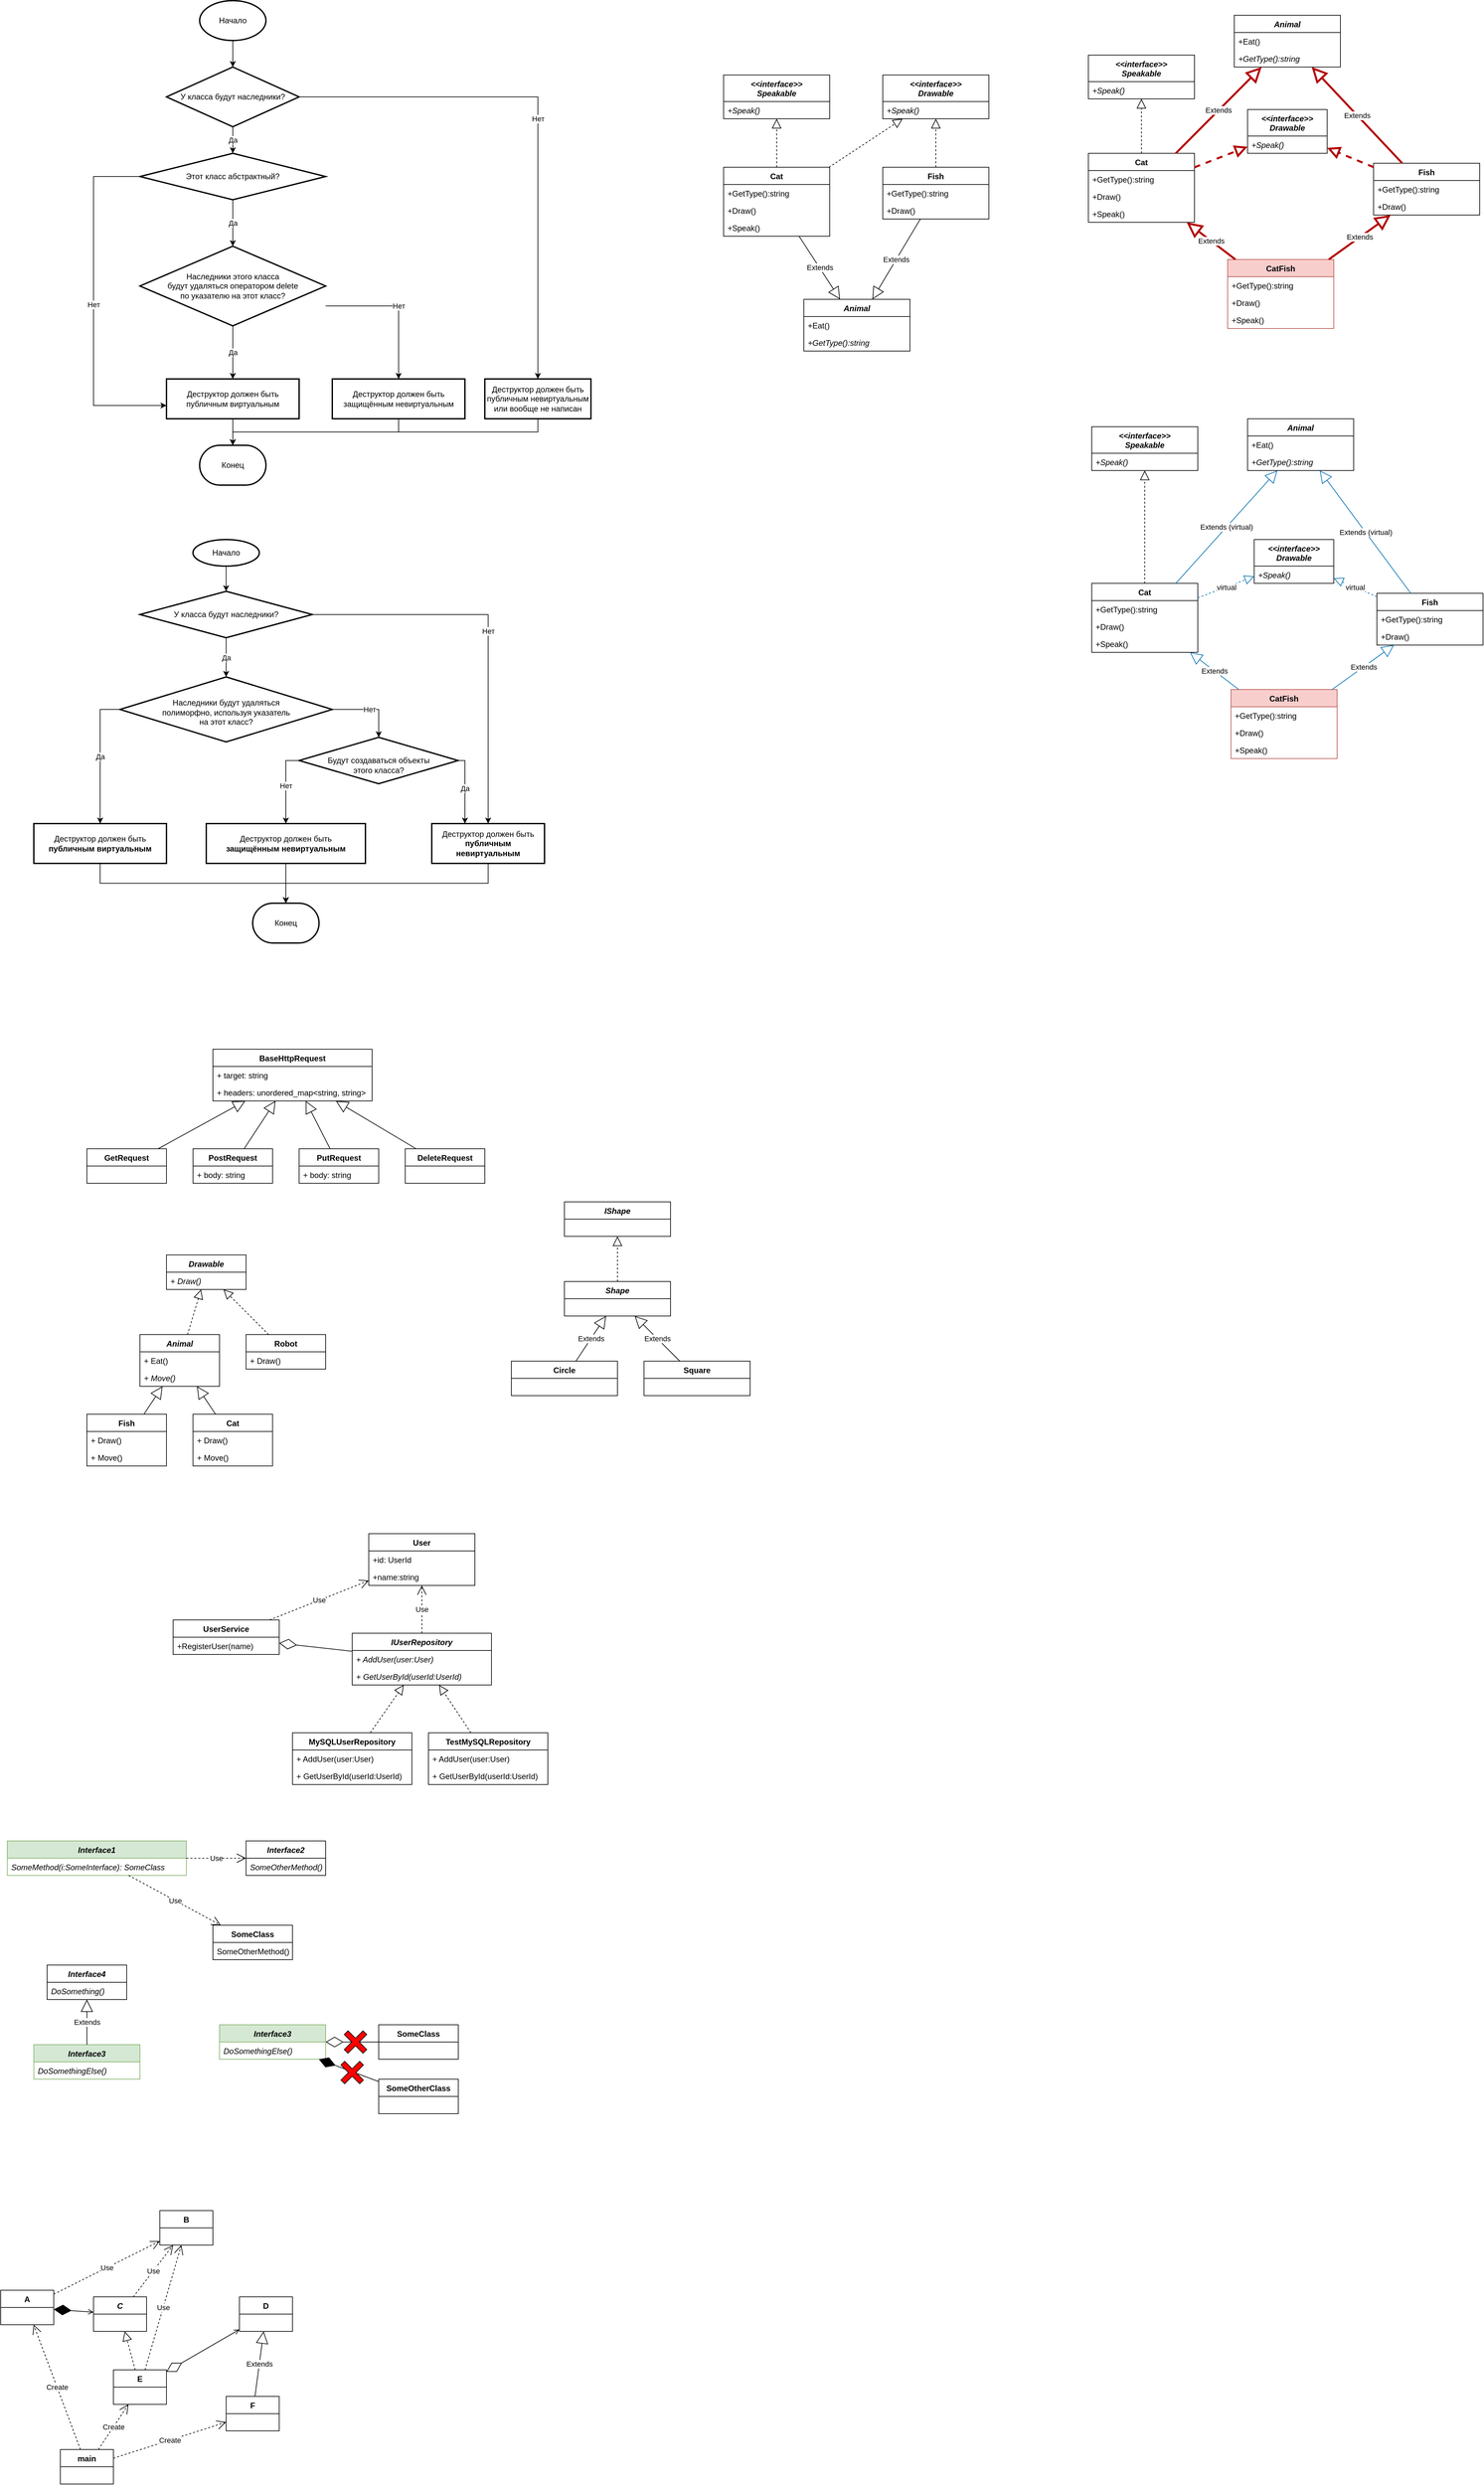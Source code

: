 <mxfile version="24.5.1" type="device">
  <diagram id="FMKxWfmA9thw47G1BriB" name="Страница 1">
    <mxGraphModel dx="1195" dy="697" grid="1" gridSize="10" guides="1" tooltips="1" connect="1" arrows="1" fold="1" page="1" pageScale="1" pageWidth="827" pageHeight="1169" math="0" shadow="0">
      <root>
        <mxCell id="0" />
        <mxCell id="1" parent="0" />
        <mxCell id="Buz3wt09EOpWGdU0lARC-3" value="Да" style="edgeStyle=orthogonalEdgeStyle;rounded=0;orthogonalLoop=1;jettySize=auto;html=1;" parent="1" source="Buz3wt09EOpWGdU0lARC-1" target="Buz3wt09EOpWGdU0lARC-10" edge="1">
          <mxGeometry relative="1" as="geometry" />
        </mxCell>
        <mxCell id="Buz3wt09EOpWGdU0lARC-9" value="Нет" style="edgeStyle=orthogonalEdgeStyle;rounded=0;orthogonalLoop=1;jettySize=auto;html=1;" parent="1" source="Buz3wt09EOpWGdU0lARC-1" target="Buz3wt09EOpWGdU0lARC-8" edge="1">
          <mxGeometry relative="1" as="geometry" />
        </mxCell>
        <mxCell id="Buz3wt09EOpWGdU0lARC-1" value="У класса будут наследники?" style="strokeWidth=2;html=1;shape=mxgraph.flowchart.decision;whiteSpace=wrap;" parent="1" vertex="1">
          <mxGeometry x="280" y="250" width="200" height="90" as="geometry" />
        </mxCell>
        <mxCell id="Buz3wt09EOpWGdU0lARC-5" value="Да" style="edgeStyle=orthogonalEdgeStyle;rounded=0;orthogonalLoop=1;jettySize=auto;html=1;" parent="1" source="Buz3wt09EOpWGdU0lARC-2" target="Buz3wt09EOpWGdU0lARC-4" edge="1">
          <mxGeometry relative="1" as="geometry" />
        </mxCell>
        <mxCell id="Buz3wt09EOpWGdU0lARC-7" value="Нет" style="edgeStyle=orthogonalEdgeStyle;rounded=0;orthogonalLoop=1;jettySize=auto;html=1;" parent="1" source="Buz3wt09EOpWGdU0lARC-2" target="Buz3wt09EOpWGdU0lARC-6" edge="1">
          <mxGeometry relative="1" as="geometry">
            <Array as="points">
              <mxPoint x="630" y="610" />
            </Array>
          </mxGeometry>
        </mxCell>
        <mxCell id="Buz3wt09EOpWGdU0lARC-2" value="Наследники этого класса&lt;br&gt;будут удаляться&amp;nbsp;оператором delete&lt;br&gt;по указателю на этот класс?" style="strokeWidth=2;html=1;shape=mxgraph.flowchart.decision;whiteSpace=wrap;" parent="1" vertex="1">
          <mxGeometry x="240" y="520" width="280" height="120" as="geometry" />
        </mxCell>
        <mxCell id="Buz3wt09EOpWGdU0lARC-15" style="edgeStyle=orthogonalEdgeStyle;rounded=0;orthogonalLoop=1;jettySize=auto;html=1;" parent="1" source="Buz3wt09EOpWGdU0lARC-4" target="Buz3wt09EOpWGdU0lARC-14" edge="1">
          <mxGeometry relative="1" as="geometry" />
        </mxCell>
        <mxCell id="Buz3wt09EOpWGdU0lARC-4" value="Деструктор должен быть публичным виртуальным" style="whiteSpace=wrap;html=1;strokeWidth=2;" parent="1" vertex="1">
          <mxGeometry x="280" y="720" width="200" height="60" as="geometry" />
        </mxCell>
        <mxCell id="Buz3wt09EOpWGdU0lARC-16" style="edgeStyle=orthogonalEdgeStyle;rounded=0;orthogonalLoop=1;jettySize=auto;html=1;" parent="1" source="Buz3wt09EOpWGdU0lARC-6" target="Buz3wt09EOpWGdU0lARC-14" edge="1">
          <mxGeometry relative="1" as="geometry">
            <Array as="points">
              <mxPoint x="630" y="800" />
              <mxPoint x="380" y="800" />
            </Array>
          </mxGeometry>
        </mxCell>
        <mxCell id="Buz3wt09EOpWGdU0lARC-6" value="Деструктор должен быть защищённым невиртуальным" style="whiteSpace=wrap;html=1;strokeWidth=2;" parent="1" vertex="1">
          <mxGeometry x="530" y="720" width="200" height="60" as="geometry" />
        </mxCell>
        <mxCell id="Buz3wt09EOpWGdU0lARC-17" style="edgeStyle=orthogonalEdgeStyle;rounded=0;orthogonalLoop=1;jettySize=auto;html=1;" parent="1" source="Buz3wt09EOpWGdU0lARC-8" target="Buz3wt09EOpWGdU0lARC-14" edge="1">
          <mxGeometry relative="1" as="geometry">
            <Array as="points">
              <mxPoint x="840" y="800" />
              <mxPoint x="380" y="800" />
            </Array>
          </mxGeometry>
        </mxCell>
        <mxCell id="Buz3wt09EOpWGdU0lARC-8" value="Деструктор должен быть публичным невиртуальным или вообще не написан" style="whiteSpace=wrap;html=1;strokeWidth=2;" parent="1" vertex="1">
          <mxGeometry x="760" y="720" width="160" height="60" as="geometry" />
        </mxCell>
        <mxCell id="Buz3wt09EOpWGdU0lARC-11" value="Да" style="edgeStyle=orthogonalEdgeStyle;rounded=0;orthogonalLoop=1;jettySize=auto;html=1;" parent="1" source="Buz3wt09EOpWGdU0lARC-10" target="Buz3wt09EOpWGdU0lARC-2" edge="1">
          <mxGeometry relative="1" as="geometry" />
        </mxCell>
        <mxCell id="Buz3wt09EOpWGdU0lARC-12" value="Нет" style="edgeStyle=orthogonalEdgeStyle;rounded=0;orthogonalLoop=1;jettySize=auto;html=1;" parent="1" source="Buz3wt09EOpWGdU0lARC-10" target="Buz3wt09EOpWGdU0lARC-4" edge="1">
          <mxGeometry relative="1" as="geometry">
            <Array as="points">
              <mxPoint x="170" y="415" />
              <mxPoint x="170" y="760" />
            </Array>
          </mxGeometry>
        </mxCell>
        <mxCell id="Buz3wt09EOpWGdU0lARC-10" value="Этот класс абстрактный?" style="strokeWidth=2;html=1;shape=mxgraph.flowchart.decision;whiteSpace=wrap;" parent="1" vertex="1">
          <mxGeometry x="240" y="380" width="280" height="70" as="geometry" />
        </mxCell>
        <mxCell id="Buz3wt09EOpWGdU0lARC-18" style="edgeStyle=orthogonalEdgeStyle;rounded=0;orthogonalLoop=1;jettySize=auto;html=1;" parent="1" source="Buz3wt09EOpWGdU0lARC-13" target="Buz3wt09EOpWGdU0lARC-1" edge="1">
          <mxGeometry relative="1" as="geometry" />
        </mxCell>
        <mxCell id="Buz3wt09EOpWGdU0lARC-13" value="Начало" style="strokeWidth=2;html=1;shape=mxgraph.flowchart.start_1;whiteSpace=wrap;" parent="1" vertex="1">
          <mxGeometry x="330" y="150" width="100" height="60" as="geometry" />
        </mxCell>
        <mxCell id="Buz3wt09EOpWGdU0lARC-14" value="Конец" style="strokeWidth=2;html=1;shape=mxgraph.flowchart.terminator;whiteSpace=wrap;" parent="1" vertex="1">
          <mxGeometry x="330" y="820" width="100" height="60" as="geometry" />
        </mxCell>
        <mxCell id="CawAfIm3Q9yhhVY6OOaU-1" value="&lt;div&gt;&lt;i&gt;&amp;lt;&amp;lt;interface&amp;gt;&amp;gt;&lt;/i&gt;&lt;/div&gt;&lt;i&gt;Speakable&lt;/i&gt;" style="swimlane;fontStyle=1;align=center;verticalAlign=top;childLayout=stackLayout;horizontal=1;startSize=40;horizontalStack=0;resizeParent=1;resizeParentMax=0;resizeLast=0;collapsible=1;marginBottom=0;whiteSpace=wrap;html=1;" parent="1" vertex="1">
          <mxGeometry x="1120" y="262" width="160" height="66" as="geometry" />
        </mxCell>
        <mxCell id="CawAfIm3Q9yhhVY6OOaU-2" value="&lt;i&gt;+Speak()&lt;/i&gt;" style="text;strokeColor=none;fillColor=none;align=left;verticalAlign=top;spacingLeft=4;spacingRight=4;overflow=hidden;rotatable=0;points=[[0,0.5],[1,0.5]];portConstraint=eastwest;whiteSpace=wrap;html=1;" parent="CawAfIm3Q9yhhVY6OOaU-1" vertex="1">
          <mxGeometry y="40" width="160" height="26" as="geometry" />
        </mxCell>
        <mxCell id="CawAfIm3Q9yhhVY6OOaU-5" value="&lt;div&gt;&lt;i&gt;&amp;lt;&amp;lt;interface&amp;gt;&amp;gt;&lt;/i&gt;&lt;/div&gt;&lt;i&gt;Drawable&lt;/i&gt;" style="swimlane;fontStyle=1;align=center;verticalAlign=top;childLayout=stackLayout;horizontal=1;startSize=40;horizontalStack=0;resizeParent=1;resizeParentMax=0;resizeLast=0;collapsible=1;marginBottom=0;whiteSpace=wrap;html=1;" parent="1" vertex="1">
          <mxGeometry x="1360" y="262" width="160" height="66" as="geometry" />
        </mxCell>
        <mxCell id="CawAfIm3Q9yhhVY6OOaU-6" value="&lt;i&gt;+Speak()&lt;/i&gt;" style="text;strokeColor=none;fillColor=none;align=left;verticalAlign=top;spacingLeft=4;spacingRight=4;overflow=hidden;rotatable=0;points=[[0,0.5],[1,0.5]];portConstraint=eastwest;whiteSpace=wrap;html=1;" parent="CawAfIm3Q9yhhVY6OOaU-5" vertex="1">
          <mxGeometry y="40" width="160" height="26" as="geometry" />
        </mxCell>
        <mxCell id="CawAfIm3Q9yhhVY6OOaU-7" value="&lt;i&gt;Animal&lt;/i&gt;" style="swimlane;fontStyle=1;align=center;verticalAlign=top;childLayout=stackLayout;horizontal=1;startSize=26;horizontalStack=0;resizeParent=1;resizeParentMax=0;resizeLast=0;collapsible=1;marginBottom=0;whiteSpace=wrap;html=1;" parent="1" vertex="1">
          <mxGeometry x="1241" y="600" width="160" height="78" as="geometry" />
        </mxCell>
        <mxCell id="CawAfIm3Q9yhhVY6OOaU-8" value="+Eat()" style="text;strokeColor=none;fillColor=none;align=left;verticalAlign=top;spacingLeft=4;spacingRight=4;overflow=hidden;rotatable=0;points=[[0,0.5],[1,0.5]];portConstraint=eastwest;whiteSpace=wrap;html=1;" parent="CawAfIm3Q9yhhVY6OOaU-7" vertex="1">
          <mxGeometry y="26" width="160" height="26" as="geometry" />
        </mxCell>
        <mxCell id="CawAfIm3Q9yhhVY6OOaU-10" value="&lt;i&gt;+GetType():string&lt;/i&gt;" style="text;strokeColor=none;fillColor=none;align=left;verticalAlign=top;spacingLeft=4;spacingRight=4;overflow=hidden;rotatable=0;points=[[0,0.5],[1,0.5]];portConstraint=eastwest;whiteSpace=wrap;html=1;" parent="CawAfIm3Q9yhhVY6OOaU-7" vertex="1">
          <mxGeometry y="52" width="160" height="26" as="geometry" />
        </mxCell>
        <mxCell id="CawAfIm3Q9yhhVY6OOaU-11" value="Cat" style="swimlane;fontStyle=1;align=center;verticalAlign=top;childLayout=stackLayout;horizontal=1;startSize=26;horizontalStack=0;resizeParent=1;resizeParentMax=0;resizeLast=0;collapsible=1;marginBottom=0;whiteSpace=wrap;html=1;" parent="1" vertex="1">
          <mxGeometry x="1120" y="401" width="160" height="104" as="geometry" />
        </mxCell>
        <mxCell id="CawAfIm3Q9yhhVY6OOaU-14" value="&lt;span&gt;+GetType():string&lt;/span&gt;" style="text;strokeColor=none;fillColor=none;align=left;verticalAlign=top;spacingLeft=4;spacingRight=4;overflow=hidden;rotatable=0;points=[[0,0.5],[1,0.5]];portConstraint=eastwest;whiteSpace=wrap;html=1;fontStyle=0" parent="CawAfIm3Q9yhhVY6OOaU-11" vertex="1">
          <mxGeometry y="26" width="160" height="26" as="geometry" />
        </mxCell>
        <mxCell id="CawAfIm3Q9yhhVY6OOaU-17" value="&lt;span&gt;+Draw()&lt;/span&gt;" style="text;strokeColor=none;fillColor=none;align=left;verticalAlign=top;spacingLeft=4;spacingRight=4;overflow=hidden;rotatable=0;points=[[0,0.5],[1,0.5]];portConstraint=eastwest;whiteSpace=wrap;html=1;fontStyle=0" parent="CawAfIm3Q9yhhVY6OOaU-11" vertex="1">
          <mxGeometry y="52" width="160" height="26" as="geometry" />
        </mxCell>
        <mxCell id="CawAfIm3Q9yhhVY6OOaU-18" value="&lt;span&gt;+Speak()&lt;/span&gt;" style="text;strokeColor=none;fillColor=none;align=left;verticalAlign=top;spacingLeft=4;spacingRight=4;overflow=hidden;rotatable=0;points=[[0,0.5],[1,0.5]];portConstraint=eastwest;whiteSpace=wrap;html=1;fontStyle=0" parent="CawAfIm3Q9yhhVY6OOaU-11" vertex="1">
          <mxGeometry y="78" width="160" height="26" as="geometry" />
        </mxCell>
        <mxCell id="CawAfIm3Q9yhhVY6OOaU-19" value="Fish" style="swimlane;fontStyle=1;align=center;verticalAlign=top;childLayout=stackLayout;horizontal=1;startSize=26;horizontalStack=0;resizeParent=1;resizeParentMax=0;resizeLast=0;collapsible=1;marginBottom=0;whiteSpace=wrap;html=1;" parent="1" vertex="1">
          <mxGeometry x="1360" y="401" width="160" height="78" as="geometry" />
        </mxCell>
        <mxCell id="CawAfIm3Q9yhhVY6OOaU-20" value="&lt;span&gt;+GetType():string&lt;/span&gt;" style="text;strokeColor=none;fillColor=none;align=left;verticalAlign=top;spacingLeft=4;spacingRight=4;overflow=hidden;rotatable=0;points=[[0,0.5],[1,0.5]];portConstraint=eastwest;whiteSpace=wrap;html=1;fontStyle=0" parent="CawAfIm3Q9yhhVY6OOaU-19" vertex="1">
          <mxGeometry y="26" width="160" height="26" as="geometry" />
        </mxCell>
        <mxCell id="CawAfIm3Q9yhhVY6OOaU-21" value="&lt;span&gt;+Draw()&lt;/span&gt;" style="text;strokeColor=none;fillColor=none;align=left;verticalAlign=top;spacingLeft=4;spacingRight=4;overflow=hidden;rotatable=0;points=[[0,0.5],[1,0.5]];portConstraint=eastwest;whiteSpace=wrap;html=1;fontStyle=0" parent="CawAfIm3Q9yhhVY6OOaU-19" vertex="1">
          <mxGeometry y="52" width="160" height="26" as="geometry" />
        </mxCell>
        <mxCell id="CawAfIm3Q9yhhVY6OOaU-23" value="" style="endArrow=block;dashed=1;endFill=0;endSize=12;html=1;rounded=0;" parent="1" source="CawAfIm3Q9yhhVY6OOaU-11" target="CawAfIm3Q9yhhVY6OOaU-1" edge="1">
          <mxGeometry width="160" relative="1" as="geometry">
            <mxPoint x="1090" y="350" as="sourcePoint" />
            <mxPoint x="1250" y="350" as="targetPoint" />
          </mxGeometry>
        </mxCell>
        <mxCell id="CawAfIm3Q9yhhVY6OOaU-24" value="" style="endArrow=block;dashed=1;endFill=0;endSize=12;html=1;rounded=0;" parent="1" source="CawAfIm3Q9yhhVY6OOaU-19" target="CawAfIm3Q9yhhVY6OOaU-5" edge="1">
          <mxGeometry width="160" relative="1" as="geometry">
            <mxPoint x="1210" y="406" as="sourcePoint" />
            <mxPoint x="1210" y="316" as="targetPoint" />
          </mxGeometry>
        </mxCell>
        <mxCell id="CawAfIm3Q9yhhVY6OOaU-25" value="" style="endArrow=block;dashed=1;endFill=0;endSize=12;html=1;rounded=0;" parent="1" source="CawAfIm3Q9yhhVY6OOaU-11" target="CawAfIm3Q9yhhVY6OOaU-5" edge="1">
          <mxGeometry width="160" relative="1" as="geometry">
            <mxPoint x="1210" y="406" as="sourcePoint" />
            <mxPoint x="1210" y="316" as="targetPoint" />
          </mxGeometry>
        </mxCell>
        <mxCell id="CawAfIm3Q9yhhVY6OOaU-26" value="Extends" style="endArrow=block;endSize=16;endFill=0;html=1;rounded=0;" parent="1" source="CawAfIm3Q9yhhVY6OOaU-11" target="CawAfIm3Q9yhhVY6OOaU-7" edge="1">
          <mxGeometry width="160" relative="1" as="geometry">
            <mxPoint x="1140" y="540" as="sourcePoint" />
            <mxPoint x="1300" y="540" as="targetPoint" />
          </mxGeometry>
        </mxCell>
        <mxCell id="CawAfIm3Q9yhhVY6OOaU-27" value="Extends" style="endArrow=block;endSize=16;endFill=0;html=1;rounded=0;" parent="1" source="CawAfIm3Q9yhhVY6OOaU-19" target="CawAfIm3Q9yhhVY6OOaU-7" edge="1">
          <mxGeometry width="160" relative="1" as="geometry">
            <mxPoint x="1140" y="540" as="sourcePoint" />
            <mxPoint x="1300" y="540" as="targetPoint" />
          </mxGeometry>
        </mxCell>
        <mxCell id="CawAfIm3Q9yhhVY6OOaU-28" value="&lt;div&gt;&lt;i&gt;&amp;lt;&amp;lt;interface&amp;gt;&amp;gt;&lt;/i&gt;&lt;/div&gt;&lt;i&gt;Speakable&lt;/i&gt;" style="swimlane;fontStyle=1;align=center;verticalAlign=top;childLayout=stackLayout;horizontal=1;startSize=40;horizontalStack=0;resizeParent=1;resizeParentMax=0;resizeLast=0;collapsible=1;marginBottom=0;whiteSpace=wrap;html=1;" parent="1" vertex="1">
          <mxGeometry x="1670" y="232" width="160" height="66" as="geometry" />
        </mxCell>
        <mxCell id="CawAfIm3Q9yhhVY6OOaU-29" value="&lt;i&gt;+Speak()&lt;/i&gt;" style="text;strokeColor=none;fillColor=none;align=left;verticalAlign=top;spacingLeft=4;spacingRight=4;overflow=hidden;rotatable=0;points=[[0,0.5],[1,0.5]];portConstraint=eastwest;whiteSpace=wrap;html=1;" parent="CawAfIm3Q9yhhVY6OOaU-28" vertex="1">
          <mxGeometry y="40" width="160" height="26" as="geometry" />
        </mxCell>
        <mxCell id="CawAfIm3Q9yhhVY6OOaU-30" value="&lt;div&gt;&lt;i&gt;&amp;lt;&amp;lt;interface&amp;gt;&amp;gt;&lt;/i&gt;&lt;/div&gt;&lt;i&gt;Drawable&lt;/i&gt;" style="swimlane;fontStyle=1;align=center;verticalAlign=top;childLayout=stackLayout;horizontal=1;startSize=40;horizontalStack=0;resizeParent=1;resizeParentMax=0;resizeLast=0;collapsible=1;marginBottom=0;whiteSpace=wrap;html=1;" parent="1" vertex="1">
          <mxGeometry x="1910" y="314" width="120" height="66" as="geometry" />
        </mxCell>
        <mxCell id="CawAfIm3Q9yhhVY6OOaU-31" value="&lt;i&gt;+Speak()&lt;/i&gt;" style="text;strokeColor=none;fillColor=none;align=left;verticalAlign=top;spacingLeft=4;spacingRight=4;overflow=hidden;rotatable=0;points=[[0,0.5],[1,0.5]];portConstraint=eastwest;whiteSpace=wrap;html=1;" parent="CawAfIm3Q9yhhVY6OOaU-30" vertex="1">
          <mxGeometry y="40" width="120" height="26" as="geometry" />
        </mxCell>
        <mxCell id="CawAfIm3Q9yhhVY6OOaU-32" value="&lt;i&gt;Animal&lt;/i&gt;" style="swimlane;fontStyle=1;align=center;verticalAlign=top;childLayout=stackLayout;horizontal=1;startSize=26;horizontalStack=0;resizeParent=1;resizeParentMax=0;resizeLast=0;collapsible=1;marginBottom=0;whiteSpace=wrap;html=1;" parent="1" vertex="1">
          <mxGeometry x="1890" y="172" width="160" height="78" as="geometry" />
        </mxCell>
        <mxCell id="CawAfIm3Q9yhhVY6OOaU-33" value="+Eat()" style="text;strokeColor=none;fillColor=none;align=left;verticalAlign=top;spacingLeft=4;spacingRight=4;overflow=hidden;rotatable=0;points=[[0,0.5],[1,0.5]];portConstraint=eastwest;whiteSpace=wrap;html=1;" parent="CawAfIm3Q9yhhVY6OOaU-32" vertex="1">
          <mxGeometry y="26" width="160" height="26" as="geometry" />
        </mxCell>
        <mxCell id="CawAfIm3Q9yhhVY6OOaU-34" value="&lt;i&gt;+GetType():string&lt;/i&gt;" style="text;strokeColor=none;fillColor=none;align=left;verticalAlign=top;spacingLeft=4;spacingRight=4;overflow=hidden;rotatable=0;points=[[0,0.5],[1,0.5]];portConstraint=eastwest;whiteSpace=wrap;html=1;" parent="CawAfIm3Q9yhhVY6OOaU-32" vertex="1">
          <mxGeometry y="52" width="160" height="26" as="geometry" />
        </mxCell>
        <mxCell id="CawAfIm3Q9yhhVY6OOaU-35" value="Cat" style="swimlane;fontStyle=1;align=center;verticalAlign=top;childLayout=stackLayout;horizontal=1;startSize=26;horizontalStack=0;resizeParent=1;resizeParentMax=0;resizeLast=0;collapsible=1;marginBottom=0;whiteSpace=wrap;html=1;" parent="1" vertex="1">
          <mxGeometry x="1670" y="380" width="160" height="104" as="geometry" />
        </mxCell>
        <mxCell id="CawAfIm3Q9yhhVY6OOaU-36" value="&lt;span&gt;+GetType():string&lt;/span&gt;" style="text;strokeColor=none;fillColor=none;align=left;verticalAlign=top;spacingLeft=4;spacingRight=4;overflow=hidden;rotatable=0;points=[[0,0.5],[1,0.5]];portConstraint=eastwest;whiteSpace=wrap;html=1;fontStyle=0" parent="CawAfIm3Q9yhhVY6OOaU-35" vertex="1">
          <mxGeometry y="26" width="160" height="26" as="geometry" />
        </mxCell>
        <mxCell id="CawAfIm3Q9yhhVY6OOaU-37" value="&lt;span&gt;+Draw()&lt;/span&gt;" style="text;strokeColor=none;fillColor=none;align=left;verticalAlign=top;spacingLeft=4;spacingRight=4;overflow=hidden;rotatable=0;points=[[0,0.5],[1,0.5]];portConstraint=eastwest;whiteSpace=wrap;html=1;fontStyle=0" parent="CawAfIm3Q9yhhVY6OOaU-35" vertex="1">
          <mxGeometry y="52" width="160" height="26" as="geometry" />
        </mxCell>
        <mxCell id="CawAfIm3Q9yhhVY6OOaU-38" value="&lt;span&gt;+Speak()&lt;/span&gt;" style="text;strokeColor=none;fillColor=none;align=left;verticalAlign=top;spacingLeft=4;spacingRight=4;overflow=hidden;rotatable=0;points=[[0,0.5],[1,0.5]];portConstraint=eastwest;whiteSpace=wrap;html=1;fontStyle=0" parent="CawAfIm3Q9yhhVY6OOaU-35" vertex="1">
          <mxGeometry y="78" width="160" height="26" as="geometry" />
        </mxCell>
        <mxCell id="CawAfIm3Q9yhhVY6OOaU-39" value="Fish" style="swimlane;fontStyle=1;align=center;verticalAlign=top;childLayout=stackLayout;horizontal=1;startSize=26;horizontalStack=0;resizeParent=1;resizeParentMax=0;resizeLast=0;collapsible=1;marginBottom=0;whiteSpace=wrap;html=1;" parent="1" vertex="1">
          <mxGeometry x="2100" y="395" width="160" height="78" as="geometry" />
        </mxCell>
        <mxCell id="CawAfIm3Q9yhhVY6OOaU-40" value="&lt;span&gt;+GetType():string&lt;/span&gt;" style="text;strokeColor=none;fillColor=none;align=left;verticalAlign=top;spacingLeft=4;spacingRight=4;overflow=hidden;rotatable=0;points=[[0,0.5],[1,0.5]];portConstraint=eastwest;whiteSpace=wrap;html=1;fontStyle=0" parent="CawAfIm3Q9yhhVY6OOaU-39" vertex="1">
          <mxGeometry y="26" width="160" height="26" as="geometry" />
        </mxCell>
        <mxCell id="CawAfIm3Q9yhhVY6OOaU-41" value="&lt;span&gt;+Draw()&lt;/span&gt;" style="text;strokeColor=none;fillColor=none;align=left;verticalAlign=top;spacingLeft=4;spacingRight=4;overflow=hidden;rotatable=0;points=[[0,0.5],[1,0.5]];portConstraint=eastwest;whiteSpace=wrap;html=1;fontStyle=0" parent="CawAfIm3Q9yhhVY6OOaU-39" vertex="1">
          <mxGeometry y="52" width="160" height="26" as="geometry" />
        </mxCell>
        <mxCell id="CawAfIm3Q9yhhVY6OOaU-42" value="" style="endArrow=block;dashed=1;endFill=0;endSize=12;html=1;rounded=0;" parent="1" source="CawAfIm3Q9yhhVY6OOaU-35" target="CawAfIm3Q9yhhVY6OOaU-28" edge="1">
          <mxGeometry width="160" relative="1" as="geometry">
            <mxPoint x="1690" y="333" as="sourcePoint" />
            <mxPoint x="1850" y="333" as="targetPoint" />
          </mxGeometry>
        </mxCell>
        <mxCell id="CawAfIm3Q9yhhVY6OOaU-43" value="" style="endArrow=block;dashed=1;endFill=0;endSize=12;html=1;rounded=0;fillColor=#e51400;strokeColor=#B20000;strokeWidth=3;" parent="1" source="CawAfIm3Q9yhhVY6OOaU-39" target="CawAfIm3Q9yhhVY6OOaU-30" edge="1">
          <mxGeometry width="160" relative="1" as="geometry">
            <mxPoint x="1810" y="389" as="sourcePoint" />
            <mxPoint x="1810" y="299" as="targetPoint" />
          </mxGeometry>
        </mxCell>
        <mxCell id="CawAfIm3Q9yhhVY6OOaU-44" value="" style="endArrow=block;dashed=1;endFill=0;endSize=12;html=1;rounded=0;fillColor=#e51400;strokeColor=#B20000;strokeWidth=3;" parent="1" source="CawAfIm3Q9yhhVY6OOaU-35" target="CawAfIm3Q9yhhVY6OOaU-30" edge="1">
          <mxGeometry width="160" relative="1" as="geometry">
            <mxPoint x="1810" y="389" as="sourcePoint" />
            <mxPoint x="1810" y="299" as="targetPoint" />
          </mxGeometry>
        </mxCell>
        <mxCell id="CawAfIm3Q9yhhVY6OOaU-45" value="Extends" style="endArrow=block;endSize=16;endFill=0;html=1;rounded=0;fillColor=#e51400;strokeColor=#B20000;strokeWidth=3;" parent="1" source="CawAfIm3Q9yhhVY6OOaU-35" target="CawAfIm3Q9yhhVY6OOaU-32" edge="1">
          <mxGeometry width="160" relative="1" as="geometry">
            <mxPoint x="1740" y="523" as="sourcePoint" />
            <mxPoint x="1900" y="523" as="targetPoint" />
          </mxGeometry>
        </mxCell>
        <mxCell id="CawAfIm3Q9yhhVY6OOaU-46" value="Extends" style="endArrow=block;endSize=16;endFill=0;html=1;rounded=0;fillColor=#e51400;strokeColor=#B20000;strokeWidth=3;" parent="1" source="CawAfIm3Q9yhhVY6OOaU-39" target="CawAfIm3Q9yhhVY6OOaU-32" edge="1">
          <mxGeometry width="160" relative="1" as="geometry">
            <mxPoint x="1740" y="523" as="sourcePoint" />
            <mxPoint x="1900" y="523" as="targetPoint" />
          </mxGeometry>
        </mxCell>
        <mxCell id="CawAfIm3Q9yhhVY6OOaU-47" value="CatFish" style="swimlane;fontStyle=1;align=center;verticalAlign=top;childLayout=stackLayout;horizontal=1;startSize=26;horizontalStack=0;resizeParent=1;resizeParentMax=0;resizeLast=0;collapsible=1;marginBottom=0;whiteSpace=wrap;html=1;fillColor=#f8cecc;strokeColor=#b85450;" parent="1" vertex="1">
          <mxGeometry x="1880" y="540" width="160" height="104" as="geometry" />
        </mxCell>
        <mxCell id="CawAfIm3Q9yhhVY6OOaU-48" value="&lt;span&gt;+GetType():string&lt;/span&gt;" style="text;strokeColor=none;fillColor=none;align=left;verticalAlign=top;spacingLeft=4;spacingRight=4;overflow=hidden;rotatable=0;points=[[0,0.5],[1,0.5]];portConstraint=eastwest;whiteSpace=wrap;html=1;fontStyle=0" parent="CawAfIm3Q9yhhVY6OOaU-47" vertex="1">
          <mxGeometry y="26" width="160" height="26" as="geometry" />
        </mxCell>
        <mxCell id="CawAfIm3Q9yhhVY6OOaU-49" value="&lt;span&gt;+Draw()&lt;/span&gt;" style="text;strokeColor=none;fillColor=none;align=left;verticalAlign=top;spacingLeft=4;spacingRight=4;overflow=hidden;rotatable=0;points=[[0,0.5],[1,0.5]];portConstraint=eastwest;whiteSpace=wrap;html=1;fontStyle=0" parent="CawAfIm3Q9yhhVY6OOaU-47" vertex="1">
          <mxGeometry y="52" width="160" height="26" as="geometry" />
        </mxCell>
        <mxCell id="CawAfIm3Q9yhhVY6OOaU-50" value="&lt;span&gt;+Speak()&lt;/span&gt;" style="text;strokeColor=none;fillColor=none;align=left;verticalAlign=top;spacingLeft=4;spacingRight=4;overflow=hidden;rotatable=0;points=[[0,0.5],[1,0.5]];portConstraint=eastwest;whiteSpace=wrap;html=1;fontStyle=0" parent="CawAfIm3Q9yhhVY6OOaU-47" vertex="1">
          <mxGeometry y="78" width="160" height="26" as="geometry" />
        </mxCell>
        <mxCell id="CawAfIm3Q9yhhVY6OOaU-51" value="Extends" style="endArrow=block;endSize=16;endFill=0;html=1;rounded=0;fillColor=#e51400;strokeColor=#B20000;strokeWidth=3;" parent="1" source="CawAfIm3Q9yhhVY6OOaU-47" target="CawAfIm3Q9yhhVY6OOaU-35" edge="1">
          <mxGeometry width="160" relative="1" as="geometry">
            <mxPoint x="1660" y="590" as="sourcePoint" />
            <mxPoint x="1820" y="590" as="targetPoint" />
          </mxGeometry>
        </mxCell>
        <mxCell id="CawAfIm3Q9yhhVY6OOaU-52" value="Extends" style="endArrow=block;endSize=16;endFill=0;html=1;rounded=0;fillColor=#e51400;strokeColor=#B20000;strokeWidth=3;" parent="1" source="CawAfIm3Q9yhhVY6OOaU-47" target="CawAfIm3Q9yhhVY6OOaU-39" edge="1">
          <mxGeometry width="160" relative="1" as="geometry">
            <mxPoint x="1660" y="590" as="sourcePoint" />
            <mxPoint x="1820" y="590" as="targetPoint" />
          </mxGeometry>
        </mxCell>
        <mxCell id="CawAfIm3Q9yhhVY6OOaU-53" value="&lt;div&gt;&lt;i&gt;&amp;lt;&amp;lt;interface&amp;gt;&amp;gt;&lt;/i&gt;&lt;/div&gt;&lt;i&gt;Speakable&lt;/i&gt;" style="swimlane;fontStyle=1;align=center;verticalAlign=top;childLayout=stackLayout;horizontal=1;startSize=40;horizontalStack=0;resizeParent=1;resizeParentMax=0;resizeLast=0;collapsible=1;marginBottom=0;whiteSpace=wrap;html=1;" parent="1" vertex="1">
          <mxGeometry x="1675" y="792" width="160" height="66" as="geometry" />
        </mxCell>
        <mxCell id="CawAfIm3Q9yhhVY6OOaU-54" value="&lt;i&gt;+Speak()&lt;/i&gt;" style="text;strokeColor=none;fillColor=none;align=left;verticalAlign=top;spacingLeft=4;spacingRight=4;overflow=hidden;rotatable=0;points=[[0,0.5],[1,0.5]];portConstraint=eastwest;whiteSpace=wrap;html=1;" parent="CawAfIm3Q9yhhVY6OOaU-53" vertex="1">
          <mxGeometry y="40" width="160" height="26" as="geometry" />
        </mxCell>
        <mxCell id="CawAfIm3Q9yhhVY6OOaU-55" value="&lt;div&gt;&lt;i&gt;&amp;lt;&amp;lt;interface&amp;gt;&amp;gt;&lt;/i&gt;&lt;/div&gt;&lt;i&gt;Drawable&lt;/i&gt;" style="swimlane;fontStyle=1;align=center;verticalAlign=top;childLayout=stackLayout;horizontal=1;startSize=40;horizontalStack=0;resizeParent=1;resizeParentMax=0;resizeLast=0;collapsible=1;marginBottom=0;whiteSpace=wrap;html=1;" parent="1" vertex="1">
          <mxGeometry x="1920" y="962" width="120" height="66" as="geometry" />
        </mxCell>
        <mxCell id="CawAfIm3Q9yhhVY6OOaU-56" value="&lt;i&gt;+Speak()&lt;/i&gt;" style="text;strokeColor=none;fillColor=none;align=left;verticalAlign=top;spacingLeft=4;spacingRight=4;overflow=hidden;rotatable=0;points=[[0,0.5],[1,0.5]];portConstraint=eastwest;whiteSpace=wrap;html=1;" parent="CawAfIm3Q9yhhVY6OOaU-55" vertex="1">
          <mxGeometry y="40" width="120" height="26" as="geometry" />
        </mxCell>
        <mxCell id="CawAfIm3Q9yhhVY6OOaU-57" value="&lt;i&gt;Animal&lt;/i&gt;" style="swimlane;fontStyle=1;align=center;verticalAlign=top;childLayout=stackLayout;horizontal=1;startSize=26;horizontalStack=0;resizeParent=1;resizeParentMax=0;resizeLast=0;collapsible=1;marginBottom=0;whiteSpace=wrap;html=1;" parent="1" vertex="1">
          <mxGeometry x="1910" y="780" width="160" height="78" as="geometry" />
        </mxCell>
        <mxCell id="CawAfIm3Q9yhhVY6OOaU-58" value="+Eat()" style="text;strokeColor=none;fillColor=none;align=left;verticalAlign=top;spacingLeft=4;spacingRight=4;overflow=hidden;rotatable=0;points=[[0,0.5],[1,0.5]];portConstraint=eastwest;whiteSpace=wrap;html=1;" parent="CawAfIm3Q9yhhVY6OOaU-57" vertex="1">
          <mxGeometry y="26" width="160" height="26" as="geometry" />
        </mxCell>
        <mxCell id="CawAfIm3Q9yhhVY6OOaU-59" value="&lt;i&gt;+GetType():string&lt;/i&gt;" style="text;strokeColor=none;fillColor=none;align=left;verticalAlign=top;spacingLeft=4;spacingRight=4;overflow=hidden;rotatable=0;points=[[0,0.5],[1,0.5]];portConstraint=eastwest;whiteSpace=wrap;html=1;" parent="CawAfIm3Q9yhhVY6OOaU-57" vertex="1">
          <mxGeometry y="52" width="160" height="26" as="geometry" />
        </mxCell>
        <mxCell id="CawAfIm3Q9yhhVY6OOaU-60" value="Cat" style="swimlane;fontStyle=1;align=center;verticalAlign=top;childLayout=stackLayout;horizontal=1;startSize=26;horizontalStack=0;resizeParent=1;resizeParentMax=0;resizeLast=0;collapsible=1;marginBottom=0;whiteSpace=wrap;html=1;" parent="1" vertex="1">
          <mxGeometry x="1675" y="1028" width="160" height="104" as="geometry" />
        </mxCell>
        <mxCell id="CawAfIm3Q9yhhVY6OOaU-61" value="&lt;span&gt;+GetType():string&lt;/span&gt;" style="text;strokeColor=none;fillColor=none;align=left;verticalAlign=top;spacingLeft=4;spacingRight=4;overflow=hidden;rotatable=0;points=[[0,0.5],[1,0.5]];portConstraint=eastwest;whiteSpace=wrap;html=1;fontStyle=0" parent="CawAfIm3Q9yhhVY6OOaU-60" vertex="1">
          <mxGeometry y="26" width="160" height="26" as="geometry" />
        </mxCell>
        <mxCell id="CawAfIm3Q9yhhVY6OOaU-62" value="&lt;span&gt;+Draw()&lt;/span&gt;" style="text;strokeColor=none;fillColor=none;align=left;verticalAlign=top;spacingLeft=4;spacingRight=4;overflow=hidden;rotatable=0;points=[[0,0.5],[1,0.5]];portConstraint=eastwest;whiteSpace=wrap;html=1;fontStyle=0" parent="CawAfIm3Q9yhhVY6OOaU-60" vertex="1">
          <mxGeometry y="52" width="160" height="26" as="geometry" />
        </mxCell>
        <mxCell id="CawAfIm3Q9yhhVY6OOaU-63" value="&lt;span&gt;+Speak()&lt;/span&gt;" style="text;strokeColor=none;fillColor=none;align=left;verticalAlign=top;spacingLeft=4;spacingRight=4;overflow=hidden;rotatable=0;points=[[0,0.5],[1,0.5]];portConstraint=eastwest;whiteSpace=wrap;html=1;fontStyle=0" parent="CawAfIm3Q9yhhVY6OOaU-60" vertex="1">
          <mxGeometry y="78" width="160" height="26" as="geometry" />
        </mxCell>
        <mxCell id="CawAfIm3Q9yhhVY6OOaU-64" value="Fish" style="swimlane;fontStyle=1;align=center;verticalAlign=top;childLayout=stackLayout;horizontal=1;startSize=26;horizontalStack=0;resizeParent=1;resizeParentMax=0;resizeLast=0;collapsible=1;marginBottom=0;whiteSpace=wrap;html=1;" parent="1" vertex="1">
          <mxGeometry x="2105" y="1043" width="160" height="78" as="geometry" />
        </mxCell>
        <mxCell id="CawAfIm3Q9yhhVY6OOaU-65" value="&lt;span&gt;+GetType():string&lt;/span&gt;" style="text;strokeColor=none;fillColor=none;align=left;verticalAlign=top;spacingLeft=4;spacingRight=4;overflow=hidden;rotatable=0;points=[[0,0.5],[1,0.5]];portConstraint=eastwest;whiteSpace=wrap;html=1;fontStyle=0" parent="CawAfIm3Q9yhhVY6OOaU-64" vertex="1">
          <mxGeometry y="26" width="160" height="26" as="geometry" />
        </mxCell>
        <mxCell id="CawAfIm3Q9yhhVY6OOaU-66" value="&lt;span&gt;+Draw()&lt;/span&gt;" style="text;strokeColor=none;fillColor=none;align=left;verticalAlign=top;spacingLeft=4;spacingRight=4;overflow=hidden;rotatable=0;points=[[0,0.5],[1,0.5]];portConstraint=eastwest;whiteSpace=wrap;html=1;fontStyle=0" parent="CawAfIm3Q9yhhVY6OOaU-64" vertex="1">
          <mxGeometry y="52" width="160" height="26" as="geometry" />
        </mxCell>
        <mxCell id="CawAfIm3Q9yhhVY6OOaU-67" value="" style="endArrow=block;dashed=1;endFill=0;endSize=12;html=1;rounded=0;" parent="1" source="CawAfIm3Q9yhhVY6OOaU-60" target="CawAfIm3Q9yhhVY6OOaU-53" edge="1">
          <mxGeometry width="160" relative="1" as="geometry">
            <mxPoint x="1695" y="981" as="sourcePoint" />
            <mxPoint x="1855" y="981" as="targetPoint" />
          </mxGeometry>
        </mxCell>
        <mxCell id="CawAfIm3Q9yhhVY6OOaU-68" value="virtual" style="endArrow=block;dashed=1;endFill=0;endSize=12;html=1;rounded=0;fillColor=#1ba1e2;strokeColor=#006EAF;strokeWidth=1;" parent="1" source="CawAfIm3Q9yhhVY6OOaU-64" target="CawAfIm3Q9yhhVY6OOaU-55" edge="1">
          <mxGeometry x="0.004" width="160" relative="1" as="geometry">
            <mxPoint x="1815" y="1037" as="sourcePoint" />
            <mxPoint x="1815" y="947" as="targetPoint" />
            <mxPoint as="offset" />
          </mxGeometry>
        </mxCell>
        <mxCell id="CawAfIm3Q9yhhVY6OOaU-69" value="virtual" style="endArrow=block;dashed=1;endFill=0;endSize=12;html=1;rounded=0;fillColor=#1ba1e2;strokeColor=#006EAF;strokeWidth=1;" parent="1" source="CawAfIm3Q9yhhVY6OOaU-60" target="CawAfIm3Q9yhhVY6OOaU-55" edge="1">
          <mxGeometry width="160" relative="1" as="geometry">
            <mxPoint x="1815" y="1037" as="sourcePoint" />
            <mxPoint x="1815" y="947" as="targetPoint" />
          </mxGeometry>
        </mxCell>
        <mxCell id="CawAfIm3Q9yhhVY6OOaU-70" value="Extends (virtual)" style="endArrow=block;endSize=16;endFill=0;html=1;rounded=0;fillColor=#1ba1e2;strokeColor=#006EAF;strokeWidth=1;" parent="1" source="CawAfIm3Q9yhhVY6OOaU-60" target="CawAfIm3Q9yhhVY6OOaU-57" edge="1">
          <mxGeometry width="160" relative="1" as="geometry">
            <mxPoint x="1745" y="1171" as="sourcePoint" />
            <mxPoint x="1905" y="1171" as="targetPoint" />
          </mxGeometry>
        </mxCell>
        <mxCell id="CawAfIm3Q9yhhVY6OOaU-71" value="Extends (virtual)" style="endArrow=block;endSize=16;endFill=0;html=1;rounded=0;fillColor=#1ba1e2;strokeColor=#006EAF;strokeWidth=1;" parent="1" source="CawAfIm3Q9yhhVY6OOaU-64" target="CawAfIm3Q9yhhVY6OOaU-57" edge="1">
          <mxGeometry width="160" relative="1" as="geometry">
            <mxPoint x="1745" y="1171" as="sourcePoint" />
            <mxPoint x="1905" y="1171" as="targetPoint" />
          </mxGeometry>
        </mxCell>
        <mxCell id="CawAfIm3Q9yhhVY6OOaU-72" value="CatFish" style="swimlane;fontStyle=1;align=center;verticalAlign=top;childLayout=stackLayout;horizontal=1;startSize=26;horizontalStack=0;resizeParent=1;resizeParentMax=0;resizeLast=0;collapsible=1;marginBottom=0;whiteSpace=wrap;html=1;fillColor=#f8cecc;strokeColor=#b85450;" parent="1" vertex="1">
          <mxGeometry x="1885" y="1188" width="160" height="104" as="geometry" />
        </mxCell>
        <mxCell id="CawAfIm3Q9yhhVY6OOaU-73" value="&lt;span&gt;+GetType():string&lt;/span&gt;" style="text;strokeColor=none;fillColor=none;align=left;verticalAlign=top;spacingLeft=4;spacingRight=4;overflow=hidden;rotatable=0;points=[[0,0.5],[1,0.5]];portConstraint=eastwest;whiteSpace=wrap;html=1;fontStyle=0" parent="CawAfIm3Q9yhhVY6OOaU-72" vertex="1">
          <mxGeometry y="26" width="160" height="26" as="geometry" />
        </mxCell>
        <mxCell id="CawAfIm3Q9yhhVY6OOaU-74" value="&lt;span&gt;+Draw()&lt;/span&gt;" style="text;strokeColor=none;fillColor=none;align=left;verticalAlign=top;spacingLeft=4;spacingRight=4;overflow=hidden;rotatable=0;points=[[0,0.5],[1,0.5]];portConstraint=eastwest;whiteSpace=wrap;html=1;fontStyle=0" parent="CawAfIm3Q9yhhVY6OOaU-72" vertex="1">
          <mxGeometry y="52" width="160" height="26" as="geometry" />
        </mxCell>
        <mxCell id="CawAfIm3Q9yhhVY6OOaU-75" value="&lt;span&gt;+Speak()&lt;/span&gt;" style="text;strokeColor=none;fillColor=none;align=left;verticalAlign=top;spacingLeft=4;spacingRight=4;overflow=hidden;rotatable=0;points=[[0,0.5],[1,0.5]];portConstraint=eastwest;whiteSpace=wrap;html=1;fontStyle=0" parent="CawAfIm3Q9yhhVY6OOaU-72" vertex="1">
          <mxGeometry y="78" width="160" height="26" as="geometry" />
        </mxCell>
        <mxCell id="CawAfIm3Q9yhhVY6OOaU-76" value="Extends" style="endArrow=block;endSize=16;endFill=0;html=1;rounded=0;fillColor=#1ba1e2;strokeColor=#006EAF;strokeWidth=1;" parent="1" source="CawAfIm3Q9yhhVY6OOaU-72" target="CawAfIm3Q9yhhVY6OOaU-60" edge="1">
          <mxGeometry width="160" relative="1" as="geometry">
            <mxPoint x="1665" y="1238" as="sourcePoint" />
            <mxPoint x="1825" y="1238" as="targetPoint" />
          </mxGeometry>
        </mxCell>
        <mxCell id="CawAfIm3Q9yhhVY6OOaU-77" value="Extends" style="endArrow=block;endSize=16;endFill=0;html=1;rounded=0;fillColor=#1ba1e2;strokeColor=#006EAF;strokeWidth=1;" parent="1" source="CawAfIm3Q9yhhVY6OOaU-72" target="CawAfIm3Q9yhhVY6OOaU-64" edge="1">
          <mxGeometry x="0.006" width="160" relative="1" as="geometry">
            <mxPoint x="1665" y="1238" as="sourcePoint" />
            <mxPoint x="1825" y="1238" as="targetPoint" />
            <mxPoint as="offset" />
          </mxGeometry>
        </mxCell>
        <mxCell id="r5klLoDjx4hmF9z2d2eS-1" value="Да" style="edgeStyle=orthogonalEdgeStyle;rounded=0;orthogonalLoop=1;jettySize=auto;html=1;" parent="1" source="r5klLoDjx4hmF9z2d2eS-3" target="r5klLoDjx4hmF9z2d2eS-6" edge="1">
          <mxGeometry relative="1" as="geometry">
            <mxPoint x="540" y="1190" as="targetPoint" />
          </mxGeometry>
        </mxCell>
        <mxCell id="r5klLoDjx4hmF9z2d2eS-2" value="Нет" style="edgeStyle=orthogonalEdgeStyle;rounded=0;orthogonalLoop=1;jettySize=auto;html=1;" parent="1" source="r5klLoDjx4hmF9z2d2eS-3" target="r5klLoDjx4hmF9z2d2eS-12" edge="1">
          <mxGeometry relative="1" as="geometry" />
        </mxCell>
        <mxCell id="r5klLoDjx4hmF9z2d2eS-3" value="У класса будут наследники?" style="strokeWidth=2;html=1;shape=mxgraph.flowchart.decision;whiteSpace=wrap;" parent="1" vertex="1">
          <mxGeometry x="240" y="1040" width="259.88" height="70" as="geometry" />
        </mxCell>
        <mxCell id="r5klLoDjx4hmF9z2d2eS-4" value="Да" style="edgeStyle=orthogonalEdgeStyle;rounded=0;orthogonalLoop=1;jettySize=auto;html=1;exitX=0;exitY=0.5;exitDx=0;exitDy=0;exitPerimeter=0;" parent="1" source="r5klLoDjx4hmF9z2d2eS-6" target="r5klLoDjx4hmF9z2d2eS-8" edge="1">
          <mxGeometry relative="1" as="geometry" />
        </mxCell>
        <mxCell id="r5klLoDjx4hmF9z2d2eS-5" value="Нет" style="edgeStyle=orthogonalEdgeStyle;rounded=0;orthogonalLoop=1;jettySize=auto;html=1;" parent="1" source="r5klLoDjx4hmF9z2d2eS-6" target="r5klLoDjx4hmF9z2d2eS-15" edge="1">
          <mxGeometry relative="1" as="geometry">
            <Array as="points">
              <mxPoint x="600" y="1218" />
            </Array>
          </mxGeometry>
        </mxCell>
        <mxCell id="r5klLoDjx4hmF9z2d2eS-6" value="&lt;div style=&quot;font-size: 21px;&quot;&gt;&lt;br&gt;&lt;/div&gt;Наследники&amp;nbsp;будут удаляться&lt;div&gt;полиморфно, используя указатель&lt;/div&gt;&lt;div&gt;на этот класс?&lt;/div&gt;" style="strokeWidth=2;html=1;shape=mxgraph.flowchart.decision;whiteSpace=wrap;verticalAlign=top;" parent="1" vertex="1">
          <mxGeometry x="209.88" y="1169" width="320.12" height="98" as="geometry" />
        </mxCell>
        <mxCell id="r5klLoDjx4hmF9z2d2eS-7" style="edgeStyle=orthogonalEdgeStyle;rounded=0;orthogonalLoop=1;jettySize=auto;html=1;" parent="1" source="r5klLoDjx4hmF9z2d2eS-8" target="r5klLoDjx4hmF9z2d2eS-18" edge="1">
          <mxGeometry relative="1" as="geometry">
            <Array as="points">
              <mxPoint x="180" y="1480" />
              <mxPoint x="460" y="1480" />
            </Array>
          </mxGeometry>
        </mxCell>
        <mxCell id="r5klLoDjx4hmF9z2d2eS-8" value="Деструктор должен быть &lt;b&gt;публичным виртуальным&lt;/b&gt;" style="whiteSpace=wrap;html=1;strokeWidth=2;" parent="1" vertex="1">
          <mxGeometry x="80" y="1390" width="200" height="60" as="geometry" />
        </mxCell>
        <mxCell id="r5klLoDjx4hmF9z2d2eS-9" style="edgeStyle=orthogonalEdgeStyle;rounded=0;orthogonalLoop=1;jettySize=auto;html=1;" parent="1" source="r5klLoDjx4hmF9z2d2eS-10" target="r5klLoDjx4hmF9z2d2eS-18" edge="1">
          <mxGeometry relative="1" as="geometry">
            <Array as="points">
              <mxPoint x="460" y="1510" />
              <mxPoint x="460" y="1510" />
            </Array>
          </mxGeometry>
        </mxCell>
        <mxCell id="r5klLoDjx4hmF9z2d2eS-10" value="Деструктор должен быть&lt;div&gt;&lt;b&gt;защищённым невиртуальным&lt;/b&gt;&lt;/div&gt;" style="whiteSpace=wrap;html=1;strokeWidth=2;" parent="1" vertex="1">
          <mxGeometry x="340" y="1390" width="240" height="60" as="geometry" />
        </mxCell>
        <mxCell id="r5klLoDjx4hmF9z2d2eS-11" style="edgeStyle=orthogonalEdgeStyle;rounded=0;orthogonalLoop=1;jettySize=auto;html=1;" parent="1" source="r5klLoDjx4hmF9z2d2eS-12" target="r5klLoDjx4hmF9z2d2eS-18" edge="1">
          <mxGeometry relative="1" as="geometry">
            <Array as="points">
              <mxPoint x="765" y="1480" />
              <mxPoint x="460" y="1480" />
            </Array>
          </mxGeometry>
        </mxCell>
        <mxCell id="r5klLoDjx4hmF9z2d2eS-12" value="Деструктор должен быть &lt;b&gt;публичным невиртуальным&lt;/b&gt;" style="whiteSpace=wrap;html=1;strokeWidth=2;" parent="1" vertex="1">
          <mxGeometry x="680" y="1390" width="170" height="60" as="geometry" />
        </mxCell>
        <mxCell id="r5klLoDjx4hmF9z2d2eS-13" value="Нет" style="edgeStyle=orthogonalEdgeStyle;rounded=0;orthogonalLoop=1;jettySize=auto;html=1;" parent="1" source="r5klLoDjx4hmF9z2d2eS-15" target="r5klLoDjx4hmF9z2d2eS-10" edge="1">
          <mxGeometry relative="1" as="geometry">
            <mxPoint x="270" y="1120" as="sourcePoint" />
            <mxPoint x="130" y="1280" as="targetPoint" />
            <Array as="points">
              <mxPoint x="460" y="1295" />
            </Array>
          </mxGeometry>
        </mxCell>
        <mxCell id="r5klLoDjx4hmF9z2d2eS-14" value="Да" style="edgeStyle=orthogonalEdgeStyle;rounded=0;orthogonalLoop=1;jettySize=auto;html=1;" parent="1" source="r5klLoDjx4hmF9z2d2eS-15" target="r5klLoDjx4hmF9z2d2eS-12" edge="1">
          <mxGeometry relative="1" as="geometry">
            <Array as="points">
              <mxPoint x="730" y="1295" />
            </Array>
            <mxPoint x="60" y="1330" as="sourcePoint" />
            <mxPoint x="50" y="1460" as="targetPoint" />
          </mxGeometry>
        </mxCell>
        <mxCell id="r5klLoDjx4hmF9z2d2eS-15" value="&lt;div&gt;&lt;br&gt;&lt;/div&gt;Будут создаваться объекты&lt;div&gt;этого класса?&lt;/div&gt;" style="strokeWidth=2;html=1;shape=mxgraph.flowchart.decision;whiteSpace=wrap;" parent="1" vertex="1">
          <mxGeometry x="480" y="1260" width="239.76" height="70" as="geometry" />
        </mxCell>
        <mxCell id="r5klLoDjx4hmF9z2d2eS-16" style="edgeStyle=orthogonalEdgeStyle;rounded=0;orthogonalLoop=1;jettySize=auto;html=1;" parent="1" source="r5klLoDjx4hmF9z2d2eS-17" target="r5klLoDjx4hmF9z2d2eS-3" edge="1">
          <mxGeometry relative="1" as="geometry" />
        </mxCell>
        <mxCell id="r5klLoDjx4hmF9z2d2eS-17" value="Начало" style="strokeWidth=2;html=1;shape=mxgraph.flowchart.start_1;whiteSpace=wrap;" parent="1" vertex="1">
          <mxGeometry x="319.94" y="962" width="100" height="40" as="geometry" />
        </mxCell>
        <mxCell id="r5klLoDjx4hmF9z2d2eS-18" value="Конец" style="strokeWidth=2;html=1;shape=mxgraph.flowchart.terminator;whiteSpace=wrap;" parent="1" vertex="1">
          <mxGeometry x="410" y="1510" width="100" height="60" as="geometry" />
        </mxCell>
        <mxCell id="r5klLoDjx4hmF9z2d2eS-19" value="BaseHttpRequest" style="swimlane;fontStyle=1;align=center;verticalAlign=top;childLayout=stackLayout;horizontal=1;startSize=26;horizontalStack=0;resizeParent=1;resizeParentMax=0;resizeLast=0;collapsible=1;marginBottom=0;whiteSpace=wrap;html=1;" parent="1" vertex="1">
          <mxGeometry x="350" y="1730" width="240" height="78" as="geometry" />
        </mxCell>
        <mxCell id="r5klLoDjx4hmF9z2d2eS-20" value="+ target: string" style="text;strokeColor=none;fillColor=none;align=left;verticalAlign=top;spacingLeft=4;spacingRight=4;overflow=hidden;rotatable=0;points=[[0,0.5],[1,0.5]];portConstraint=eastwest;whiteSpace=wrap;html=1;" parent="r5klLoDjx4hmF9z2d2eS-19" vertex="1">
          <mxGeometry y="26" width="240" height="26" as="geometry" />
        </mxCell>
        <mxCell id="r5klLoDjx4hmF9z2d2eS-22" value="+ headers: unordered_map&amp;lt;string, string&amp;gt;" style="text;strokeColor=none;fillColor=none;align=left;verticalAlign=top;spacingLeft=4;spacingRight=4;overflow=hidden;rotatable=0;points=[[0,0.5],[1,0.5]];portConstraint=eastwest;whiteSpace=wrap;html=1;" parent="r5klLoDjx4hmF9z2d2eS-19" vertex="1">
          <mxGeometry y="52" width="240" height="26" as="geometry" />
        </mxCell>
        <mxCell id="r5klLoDjx4hmF9z2d2eS-27" value="GetRequest" style="swimlane;fontStyle=1;align=center;verticalAlign=top;childLayout=stackLayout;horizontal=1;startSize=26;horizontalStack=0;resizeParent=1;resizeParentMax=0;resizeLast=0;collapsible=1;marginBottom=0;whiteSpace=wrap;html=1;" parent="1" vertex="1">
          <mxGeometry x="160" y="1880" width="120" height="52" as="geometry" />
        </mxCell>
        <mxCell id="r5klLoDjx4hmF9z2d2eS-31" value="" style="endArrow=block;endSize=16;endFill=0;html=1;rounded=0;" parent="1" source="r5klLoDjx4hmF9z2d2eS-27" target="r5klLoDjx4hmF9z2d2eS-19" edge="1">
          <mxGeometry width="160" relative="1" as="geometry">
            <mxPoint x="350" y="1850" as="sourcePoint" />
            <mxPoint x="510" y="1850" as="targetPoint" />
          </mxGeometry>
        </mxCell>
        <mxCell id="r5klLoDjx4hmF9z2d2eS-32" value="PostRequest" style="swimlane;fontStyle=1;align=center;verticalAlign=top;childLayout=stackLayout;horizontal=1;startSize=26;horizontalStack=0;resizeParent=1;resizeParentMax=0;resizeLast=0;collapsible=1;marginBottom=0;whiteSpace=wrap;html=1;" parent="1" vertex="1">
          <mxGeometry x="320" y="1880" width="120" height="52" as="geometry" />
        </mxCell>
        <mxCell id="r5klLoDjx4hmF9z2d2eS-33" value="+ body: string" style="text;strokeColor=none;fillColor=none;align=left;verticalAlign=top;spacingLeft=4;spacingRight=4;overflow=hidden;rotatable=0;points=[[0,0.5],[1,0.5]];portConstraint=eastwest;whiteSpace=wrap;html=1;" parent="r5klLoDjx4hmF9z2d2eS-32" vertex="1">
          <mxGeometry y="26" width="120" height="26" as="geometry" />
        </mxCell>
        <mxCell id="r5klLoDjx4hmF9z2d2eS-34" value="" style="endArrow=block;endSize=16;endFill=0;html=1;rounded=0;" parent="1" source="r5klLoDjx4hmF9z2d2eS-32" target="r5klLoDjx4hmF9z2d2eS-19" edge="1">
          <mxGeometry width="160" relative="1" as="geometry">
            <mxPoint x="350" y="1850" as="sourcePoint" />
            <mxPoint x="510" y="1850" as="targetPoint" />
          </mxGeometry>
        </mxCell>
        <mxCell id="r5klLoDjx4hmF9z2d2eS-35" value="PutRequest" style="swimlane;fontStyle=1;align=center;verticalAlign=top;childLayout=stackLayout;horizontal=1;startSize=26;horizontalStack=0;resizeParent=1;resizeParentMax=0;resizeLast=0;collapsible=1;marginBottom=0;whiteSpace=wrap;html=1;" parent="1" vertex="1">
          <mxGeometry x="480" y="1880" width="120" height="52" as="geometry" />
        </mxCell>
        <mxCell id="r5klLoDjx4hmF9z2d2eS-36" value="+ body: string" style="text;strokeColor=none;fillColor=none;align=left;verticalAlign=top;spacingLeft=4;spacingRight=4;overflow=hidden;rotatable=0;points=[[0,0.5],[1,0.5]];portConstraint=eastwest;whiteSpace=wrap;html=1;" parent="r5klLoDjx4hmF9z2d2eS-35" vertex="1">
          <mxGeometry y="26" width="120" height="26" as="geometry" />
        </mxCell>
        <mxCell id="r5klLoDjx4hmF9z2d2eS-37" value="DeleteRequest" style="swimlane;fontStyle=1;align=center;verticalAlign=top;childLayout=stackLayout;horizontal=1;startSize=26;horizontalStack=0;resizeParent=1;resizeParentMax=0;resizeLast=0;collapsible=1;marginBottom=0;whiteSpace=wrap;html=1;" parent="1" vertex="1">
          <mxGeometry x="640" y="1880" width="120" height="52" as="geometry" />
        </mxCell>
        <mxCell id="r5klLoDjx4hmF9z2d2eS-39" value="" style="endArrow=block;endSize=16;endFill=0;html=1;rounded=0;" parent="1" source="r5klLoDjx4hmF9z2d2eS-35" target="r5klLoDjx4hmF9z2d2eS-19" edge="1">
          <mxGeometry width="160" relative="1" as="geometry">
            <mxPoint x="350" y="1850" as="sourcePoint" />
            <mxPoint x="510" y="1850" as="targetPoint" />
          </mxGeometry>
        </mxCell>
        <mxCell id="r5klLoDjx4hmF9z2d2eS-40" value="" style="endArrow=block;endSize=16;endFill=0;html=1;rounded=0;" parent="1" source="r5klLoDjx4hmF9z2d2eS-37" target="r5klLoDjx4hmF9z2d2eS-19" edge="1">
          <mxGeometry width="160" relative="1" as="geometry">
            <mxPoint x="350" y="1850" as="sourcePoint" />
            <mxPoint x="510" y="1850" as="targetPoint" />
          </mxGeometry>
        </mxCell>
        <mxCell id="r5klLoDjx4hmF9z2d2eS-41" value="Drawable" style="swimlane;fontStyle=3;align=center;verticalAlign=top;childLayout=stackLayout;horizontal=1;startSize=26;horizontalStack=0;resizeParent=1;resizeParentMax=0;resizeLast=0;collapsible=1;marginBottom=0;whiteSpace=wrap;html=1;" parent="1" vertex="1">
          <mxGeometry x="280" y="2040" width="120" height="52" as="geometry" />
        </mxCell>
        <mxCell id="r5klLoDjx4hmF9z2d2eS-42" value="&lt;i&gt;+ Draw()&lt;/i&gt;" style="text;strokeColor=none;fillColor=none;align=left;verticalAlign=top;spacingLeft=4;spacingRight=4;overflow=hidden;rotatable=0;points=[[0,0.5],[1,0.5]];portConstraint=eastwest;whiteSpace=wrap;html=1;" parent="r5klLoDjx4hmF9z2d2eS-41" vertex="1">
          <mxGeometry y="26" width="120" height="26" as="geometry" />
        </mxCell>
        <mxCell id="r5klLoDjx4hmF9z2d2eS-45" value="Animal" style="swimlane;fontStyle=3;align=center;verticalAlign=top;childLayout=stackLayout;horizontal=1;startSize=26;horizontalStack=0;resizeParent=1;resizeParentMax=0;resizeLast=0;collapsible=1;marginBottom=0;whiteSpace=wrap;html=1;" parent="1" vertex="1">
          <mxGeometry x="240" y="2160" width="120" height="78" as="geometry" />
        </mxCell>
        <mxCell id="r5klLoDjx4hmF9z2d2eS-46" value="+ Eat()" style="text;strokeColor=none;fillColor=none;align=left;verticalAlign=top;spacingLeft=4;spacingRight=4;overflow=hidden;rotatable=0;points=[[0,0.5],[1,0.5]];portConstraint=eastwest;whiteSpace=wrap;html=1;" parent="r5klLoDjx4hmF9z2d2eS-45" vertex="1">
          <mxGeometry y="26" width="120" height="26" as="geometry" />
        </mxCell>
        <mxCell id="r5klLoDjx4hmF9z2d2eS-47" value="+ Move()" style="text;strokeColor=none;fillColor=none;align=left;verticalAlign=top;spacingLeft=4;spacingRight=4;overflow=hidden;rotatable=0;points=[[0,0.5],[1,0.5]];portConstraint=eastwest;whiteSpace=wrap;html=1;fontStyle=2" parent="r5klLoDjx4hmF9z2d2eS-45" vertex="1">
          <mxGeometry y="52" width="120" height="26" as="geometry" />
        </mxCell>
        <mxCell id="r5klLoDjx4hmF9z2d2eS-49" value="" style="endArrow=block;dashed=1;endFill=0;endSize=12;html=1;rounded=0;" parent="1" source="r5klLoDjx4hmF9z2d2eS-45" target="r5klLoDjx4hmF9z2d2eS-41" edge="1">
          <mxGeometry width="160" relative="1" as="geometry">
            <mxPoint x="360" y="2140" as="sourcePoint" />
            <mxPoint x="520" y="2140" as="targetPoint" />
          </mxGeometry>
        </mxCell>
        <mxCell id="r5klLoDjx4hmF9z2d2eS-50" value="&lt;span style=&quot;font-style: normal;&quot;&gt;Robot&lt;/span&gt;" style="swimlane;fontStyle=3;align=center;verticalAlign=top;childLayout=stackLayout;horizontal=1;startSize=26;horizontalStack=0;resizeParent=1;resizeParentMax=0;resizeLast=0;collapsible=1;marginBottom=0;whiteSpace=wrap;html=1;" parent="1" vertex="1">
          <mxGeometry x="400" y="2160" width="120" height="52" as="geometry" />
        </mxCell>
        <mxCell id="r5klLoDjx4hmF9z2d2eS-52" value="+ Draw()" style="text;strokeColor=none;fillColor=none;align=left;verticalAlign=top;spacingLeft=4;spacingRight=4;overflow=hidden;rotatable=0;points=[[0,0.5],[1,0.5]];portConstraint=eastwest;whiteSpace=wrap;html=1;fontStyle=0" parent="r5klLoDjx4hmF9z2d2eS-50" vertex="1">
          <mxGeometry y="26" width="120" height="26" as="geometry" />
        </mxCell>
        <mxCell id="r5klLoDjx4hmF9z2d2eS-53" value="" style="endArrow=block;dashed=1;endFill=0;endSize=12;html=1;rounded=0;" parent="1" source="r5klLoDjx4hmF9z2d2eS-50" target="r5klLoDjx4hmF9z2d2eS-41" edge="1">
          <mxGeometry width="160" relative="1" as="geometry">
            <mxPoint x="360" y="2140" as="sourcePoint" />
            <mxPoint x="520" y="2140" as="targetPoint" />
          </mxGeometry>
        </mxCell>
        <mxCell id="r5klLoDjx4hmF9z2d2eS-54" value="&lt;span style=&quot;font-style: normal;&quot;&gt;Cat&lt;/span&gt;" style="swimlane;fontStyle=3;align=center;verticalAlign=top;childLayout=stackLayout;horizontal=1;startSize=26;horizontalStack=0;resizeParent=1;resizeParentMax=0;resizeLast=0;collapsible=1;marginBottom=0;whiteSpace=wrap;html=1;" parent="1" vertex="1">
          <mxGeometry x="319.94" y="2280" width="120" height="78" as="geometry" />
        </mxCell>
        <mxCell id="r5klLoDjx4hmF9z2d2eS-55" value="+ Draw()" style="text;strokeColor=none;fillColor=none;align=left;verticalAlign=top;spacingLeft=4;spacingRight=4;overflow=hidden;rotatable=0;points=[[0,0.5],[1,0.5]];portConstraint=eastwest;whiteSpace=wrap;html=1;fontStyle=0" parent="r5klLoDjx4hmF9z2d2eS-54" vertex="1">
          <mxGeometry y="26" width="120" height="26" as="geometry" />
        </mxCell>
        <mxCell id="r5klLoDjx4hmF9z2d2eS-56" value="+ Move()" style="text;strokeColor=none;fillColor=none;align=left;verticalAlign=top;spacingLeft=4;spacingRight=4;overflow=hidden;rotatable=0;points=[[0,0.5],[1,0.5]];portConstraint=eastwest;whiteSpace=wrap;html=1;fontStyle=0" parent="r5klLoDjx4hmF9z2d2eS-54" vertex="1">
          <mxGeometry y="52" width="120" height="26" as="geometry" />
        </mxCell>
        <mxCell id="r5klLoDjx4hmF9z2d2eS-57" value="&lt;span style=&quot;font-style: normal;&quot;&gt;Fish&lt;/span&gt;" style="swimlane;fontStyle=3;align=center;verticalAlign=top;childLayout=stackLayout;horizontal=1;startSize=26;horizontalStack=0;resizeParent=1;resizeParentMax=0;resizeLast=0;collapsible=1;marginBottom=0;whiteSpace=wrap;html=1;" parent="1" vertex="1">
          <mxGeometry x="160" y="2280" width="120" height="78" as="geometry" />
        </mxCell>
        <mxCell id="r5klLoDjx4hmF9z2d2eS-58" value="+ Draw()" style="text;strokeColor=none;fillColor=none;align=left;verticalAlign=top;spacingLeft=4;spacingRight=4;overflow=hidden;rotatable=0;points=[[0,0.5],[1,0.5]];portConstraint=eastwest;whiteSpace=wrap;html=1;fontStyle=0" parent="r5klLoDjx4hmF9z2d2eS-57" vertex="1">
          <mxGeometry y="26" width="120" height="26" as="geometry" />
        </mxCell>
        <mxCell id="r5klLoDjx4hmF9z2d2eS-59" value="+ Move()" style="text;strokeColor=none;fillColor=none;align=left;verticalAlign=top;spacingLeft=4;spacingRight=4;overflow=hidden;rotatable=0;points=[[0,0.5],[1,0.5]];portConstraint=eastwest;whiteSpace=wrap;html=1;fontStyle=0" parent="r5klLoDjx4hmF9z2d2eS-57" vertex="1">
          <mxGeometry y="52" width="120" height="26" as="geometry" />
        </mxCell>
        <mxCell id="r5klLoDjx4hmF9z2d2eS-60" value="" style="endArrow=block;endSize=16;endFill=0;html=1;rounded=0;" parent="1" source="r5klLoDjx4hmF9z2d2eS-57" target="r5klLoDjx4hmF9z2d2eS-45" edge="1">
          <mxGeometry width="160" relative="1" as="geometry">
            <mxPoint x="210" y="2290" as="sourcePoint" />
            <mxPoint x="370" y="2290" as="targetPoint" />
          </mxGeometry>
        </mxCell>
        <mxCell id="r5klLoDjx4hmF9z2d2eS-61" value="" style="endArrow=block;endSize=16;endFill=0;html=1;rounded=0;" parent="1" source="r5klLoDjx4hmF9z2d2eS-54" target="r5klLoDjx4hmF9z2d2eS-45" edge="1">
          <mxGeometry width="160" relative="1" as="geometry">
            <mxPoint x="210" y="2290" as="sourcePoint" />
            <mxPoint x="370" y="2290" as="targetPoint" />
          </mxGeometry>
        </mxCell>
        <mxCell id="JWJLLMxNEEDVaTBIcfby-1" value="&lt;i&gt;IShape&lt;/i&gt;" style="swimlane;fontStyle=1;align=center;verticalAlign=top;childLayout=stackLayout;horizontal=1;startSize=26;horizontalStack=0;resizeParent=1;resizeParentMax=0;resizeLast=0;collapsible=1;marginBottom=0;whiteSpace=wrap;html=1;" parent="1" vertex="1">
          <mxGeometry x="880" y="1960" width="160" height="52" as="geometry" />
        </mxCell>
        <mxCell id="JWJLLMxNEEDVaTBIcfby-5" value="&lt;i&gt;Shape&lt;/i&gt;" style="swimlane;fontStyle=1;align=center;verticalAlign=top;childLayout=stackLayout;horizontal=1;startSize=26;horizontalStack=0;resizeParent=1;resizeParentMax=0;resizeLast=0;collapsible=1;marginBottom=0;whiteSpace=wrap;html=1;" parent="1" vertex="1">
          <mxGeometry x="880" y="2080" width="160" height="52" as="geometry" />
        </mxCell>
        <mxCell id="JWJLLMxNEEDVaTBIcfby-6" value="" style="endArrow=block;dashed=1;endFill=0;endSize=12;html=1;rounded=0;" parent="1" source="JWJLLMxNEEDVaTBIcfby-5" target="JWJLLMxNEEDVaTBIcfby-1" edge="1">
          <mxGeometry width="160" relative="1" as="geometry">
            <mxPoint x="940" y="2050" as="sourcePoint" />
            <mxPoint x="1100" y="2050" as="targetPoint" />
          </mxGeometry>
        </mxCell>
        <mxCell id="JWJLLMxNEEDVaTBIcfby-7" value="Circle" style="swimlane;fontStyle=1;align=center;verticalAlign=top;childLayout=stackLayout;horizontal=1;startSize=26;horizontalStack=0;resizeParent=1;resizeParentMax=0;resizeLast=0;collapsible=1;marginBottom=0;whiteSpace=wrap;html=1;" parent="1" vertex="1">
          <mxGeometry x="800" y="2200" width="160" height="52" as="geometry" />
        </mxCell>
        <mxCell id="JWJLLMxNEEDVaTBIcfby-8" value="Square" style="swimlane;fontStyle=1;align=center;verticalAlign=top;childLayout=stackLayout;horizontal=1;startSize=26;horizontalStack=0;resizeParent=1;resizeParentMax=0;resizeLast=0;collapsible=1;marginBottom=0;whiteSpace=wrap;html=1;" parent="1" vertex="1">
          <mxGeometry x="1000" y="2200" width="160" height="52" as="geometry" />
        </mxCell>
        <mxCell id="JWJLLMxNEEDVaTBIcfby-9" value="Extends" style="endArrow=block;endSize=16;endFill=0;html=1;rounded=0;" parent="1" source="JWJLLMxNEEDVaTBIcfby-7" target="JWJLLMxNEEDVaTBIcfby-5" edge="1">
          <mxGeometry width="160" relative="1" as="geometry">
            <mxPoint x="870" y="2160" as="sourcePoint" />
            <mxPoint x="1030" y="2160" as="targetPoint" />
          </mxGeometry>
        </mxCell>
        <mxCell id="JWJLLMxNEEDVaTBIcfby-10" value="Extends" style="endArrow=block;endSize=16;endFill=0;html=1;rounded=0;" parent="1" source="JWJLLMxNEEDVaTBIcfby-8" target="JWJLLMxNEEDVaTBIcfby-5" edge="1">
          <mxGeometry width="160" relative="1" as="geometry">
            <mxPoint x="870" y="2160" as="sourcePoint" />
            <mxPoint x="1030" y="2160" as="targetPoint" />
          </mxGeometry>
        </mxCell>
        <mxCell id="MwtV4giR5gPlG077C6B7-1" value="UserService" style="swimlane;fontStyle=1;align=center;verticalAlign=top;childLayout=stackLayout;horizontal=1;startSize=26;horizontalStack=0;resizeParent=1;resizeParentMax=0;resizeLast=0;collapsible=1;marginBottom=0;whiteSpace=wrap;html=1;" vertex="1" parent="1">
          <mxGeometry x="290" y="2590" width="160" height="52" as="geometry" />
        </mxCell>
        <mxCell id="MwtV4giR5gPlG077C6B7-32" value="+RegisterUser(name)" style="text;strokeColor=none;fillColor=none;align=left;verticalAlign=top;spacingLeft=4;spacingRight=4;overflow=hidden;rotatable=0;points=[[0,0.5],[1,0.5]];portConstraint=eastwest;whiteSpace=wrap;html=1;" vertex="1" parent="MwtV4giR5gPlG077C6B7-1">
          <mxGeometry y="26" width="160" height="26" as="geometry" />
        </mxCell>
        <mxCell id="MwtV4giR5gPlG077C6B7-5" value="IUserRepository" style="swimlane;fontStyle=3;align=center;verticalAlign=top;childLayout=stackLayout;horizontal=1;startSize=26;horizontalStack=0;resizeParent=1;resizeParentMax=0;resizeLast=0;collapsible=1;marginBottom=0;whiteSpace=wrap;html=1;" vertex="1" parent="1">
          <mxGeometry x="560" y="2610" width="210" height="78" as="geometry" />
        </mxCell>
        <mxCell id="MwtV4giR5gPlG077C6B7-6" value="+ AddUser(user:User)" style="text;strokeColor=none;fillColor=none;align=left;verticalAlign=top;spacingLeft=4;spacingRight=4;overflow=hidden;rotatable=0;points=[[0,0.5],[1,0.5]];portConstraint=eastwest;whiteSpace=wrap;html=1;fontStyle=2" vertex="1" parent="MwtV4giR5gPlG077C6B7-5">
          <mxGeometry y="26" width="210" height="26" as="geometry" />
        </mxCell>
        <mxCell id="MwtV4giR5gPlG077C6B7-9" value="+ GetUserById(userId:UserId)" style="text;strokeColor=none;fillColor=none;align=left;verticalAlign=top;spacingLeft=4;spacingRight=4;overflow=hidden;rotatable=0;points=[[0,0.5],[1,0.5]];portConstraint=eastwest;whiteSpace=wrap;html=1;fontStyle=2" vertex="1" parent="MwtV4giR5gPlG077C6B7-5">
          <mxGeometry y="52" width="210" height="26" as="geometry" />
        </mxCell>
        <mxCell id="MwtV4giR5gPlG077C6B7-10" value="User" style="swimlane;fontStyle=1;align=center;verticalAlign=top;childLayout=stackLayout;horizontal=1;startSize=26;horizontalStack=0;resizeParent=1;resizeParentMax=0;resizeLast=0;collapsible=1;marginBottom=0;whiteSpace=wrap;html=1;" vertex="1" parent="1">
          <mxGeometry x="585" y="2460" width="160" height="78" as="geometry" />
        </mxCell>
        <mxCell id="MwtV4giR5gPlG077C6B7-11" value="+id: UserId" style="text;strokeColor=none;fillColor=none;align=left;verticalAlign=top;spacingLeft=4;spacingRight=4;overflow=hidden;rotatable=0;points=[[0,0.5],[1,0.5]];portConstraint=eastwest;whiteSpace=wrap;html=1;" vertex="1" parent="MwtV4giR5gPlG077C6B7-10">
          <mxGeometry y="26" width="160" height="26" as="geometry" />
        </mxCell>
        <mxCell id="MwtV4giR5gPlG077C6B7-13" value="+name:string" style="text;strokeColor=none;fillColor=none;align=left;verticalAlign=top;spacingLeft=4;spacingRight=4;overflow=hidden;rotatable=0;points=[[0,0.5],[1,0.5]];portConstraint=eastwest;whiteSpace=wrap;html=1;" vertex="1" parent="MwtV4giR5gPlG077C6B7-10">
          <mxGeometry y="52" width="160" height="26" as="geometry" />
        </mxCell>
        <mxCell id="MwtV4giR5gPlG077C6B7-14" value="Use" style="endArrow=open;endSize=12;dashed=1;html=1;rounded=0;" edge="1" parent="1" source="MwtV4giR5gPlG077C6B7-5" target="MwtV4giR5gPlG077C6B7-10">
          <mxGeometry width="160" relative="1" as="geometry">
            <mxPoint x="510" y="2560" as="sourcePoint" />
            <mxPoint x="670" y="2560" as="targetPoint" />
          </mxGeometry>
        </mxCell>
        <mxCell id="MwtV4giR5gPlG077C6B7-15" value="" style="endArrow=diamondThin;endFill=0;endSize=24;html=1;rounded=0;" edge="1" parent="1" source="MwtV4giR5gPlG077C6B7-5" target="MwtV4giR5gPlG077C6B7-1">
          <mxGeometry width="160" relative="1" as="geometry">
            <mxPoint x="350" y="2750" as="sourcePoint" />
            <mxPoint x="510" y="2750" as="targetPoint" />
          </mxGeometry>
        </mxCell>
        <mxCell id="MwtV4giR5gPlG077C6B7-16" value="MySQLUserRepository" style="swimlane;fontStyle=1;align=center;verticalAlign=top;childLayout=stackLayout;horizontal=1;startSize=26;horizontalStack=0;resizeParent=1;resizeParentMax=0;resizeLast=0;collapsible=1;marginBottom=0;whiteSpace=wrap;html=1;" vertex="1" parent="1">
          <mxGeometry x="470" y="2760" width="180" height="78" as="geometry" />
        </mxCell>
        <mxCell id="MwtV4giR5gPlG077C6B7-21" value="+ AddUser(user:User)" style="text;strokeColor=none;fillColor=none;align=left;verticalAlign=top;spacingLeft=4;spacingRight=4;overflow=hidden;rotatable=0;points=[[0,0.5],[1,0.5]];portConstraint=eastwest;whiteSpace=wrap;html=1;fontStyle=0" vertex="1" parent="MwtV4giR5gPlG077C6B7-16">
          <mxGeometry y="26" width="180" height="26" as="geometry" />
        </mxCell>
        <mxCell id="MwtV4giR5gPlG077C6B7-22" value="+ GetUserById(userId:UserId)" style="text;strokeColor=none;fillColor=none;align=left;verticalAlign=top;spacingLeft=4;spacingRight=4;overflow=hidden;rotatable=0;points=[[0,0.5],[1,0.5]];portConstraint=eastwest;whiteSpace=wrap;html=1;fontStyle=0" vertex="1" parent="MwtV4giR5gPlG077C6B7-16">
          <mxGeometry y="52" width="180" height="26" as="geometry" />
        </mxCell>
        <mxCell id="MwtV4giR5gPlG077C6B7-20" value="" style="endArrow=block;dashed=1;endFill=0;endSize=12;html=1;rounded=0;" edge="1" parent="1" source="MwtV4giR5gPlG077C6B7-16" target="MwtV4giR5gPlG077C6B7-5">
          <mxGeometry width="160" relative="1" as="geometry">
            <mxPoint x="490" y="2730" as="sourcePoint" />
            <mxPoint x="650" y="2730" as="targetPoint" />
          </mxGeometry>
        </mxCell>
        <mxCell id="MwtV4giR5gPlG077C6B7-23" value="TestMySQLRepository" style="swimlane;fontStyle=1;align=center;verticalAlign=top;childLayout=stackLayout;horizontal=1;startSize=26;horizontalStack=0;resizeParent=1;resizeParentMax=0;resizeLast=0;collapsible=1;marginBottom=0;whiteSpace=wrap;html=1;" vertex="1" parent="1">
          <mxGeometry x="675" y="2760" width="180" height="78" as="geometry" />
        </mxCell>
        <mxCell id="MwtV4giR5gPlG077C6B7-24" value="+ AddUser(user:User)" style="text;strokeColor=none;fillColor=none;align=left;verticalAlign=top;spacingLeft=4;spacingRight=4;overflow=hidden;rotatable=0;points=[[0,0.5],[1,0.5]];portConstraint=eastwest;whiteSpace=wrap;html=1;fontStyle=0" vertex="1" parent="MwtV4giR5gPlG077C6B7-23">
          <mxGeometry y="26" width="180" height="26" as="geometry" />
        </mxCell>
        <mxCell id="MwtV4giR5gPlG077C6B7-25" value="+ GetUserById(userId:UserId)" style="text;strokeColor=none;fillColor=none;align=left;verticalAlign=top;spacingLeft=4;spacingRight=4;overflow=hidden;rotatable=0;points=[[0,0.5],[1,0.5]];portConstraint=eastwest;whiteSpace=wrap;html=1;fontStyle=0" vertex="1" parent="MwtV4giR5gPlG077C6B7-23">
          <mxGeometry y="52" width="180" height="26" as="geometry" />
        </mxCell>
        <mxCell id="MwtV4giR5gPlG077C6B7-26" value="" style="endArrow=block;dashed=1;endFill=0;endSize=12;html=1;rounded=0;" edge="1" parent="1" source="MwtV4giR5gPlG077C6B7-23" target="MwtV4giR5gPlG077C6B7-5">
          <mxGeometry width="160" relative="1" as="geometry">
            <mxPoint x="490" y="2730" as="sourcePoint" />
            <mxPoint x="650" y="2730" as="targetPoint" />
          </mxGeometry>
        </mxCell>
        <mxCell id="MwtV4giR5gPlG077C6B7-27" value="Use" style="endArrow=open;endSize=12;dashed=1;html=1;rounded=0;" edge="1" parent="1" source="MwtV4giR5gPlG077C6B7-1" target="MwtV4giR5gPlG077C6B7-10">
          <mxGeometry width="160" relative="1" as="geometry">
            <mxPoint x="510" y="2560" as="sourcePoint" />
            <mxPoint x="670" y="2560" as="targetPoint" />
          </mxGeometry>
        </mxCell>
        <mxCell id="MwtV4giR5gPlG077C6B7-33" value="Interface1" style="swimlane;fontStyle=3;align=center;verticalAlign=top;childLayout=stackLayout;horizontal=1;startSize=26;horizontalStack=0;resizeParent=1;resizeParentMax=0;resizeLast=0;collapsible=1;marginBottom=0;whiteSpace=wrap;html=1;fillColor=#d5e8d4;strokeColor=#82b366;" vertex="1" parent="1">
          <mxGeometry x="40" y="2923" width="270" height="52" as="geometry" />
        </mxCell>
        <mxCell id="MwtV4giR5gPlG077C6B7-34" value="SomeMethod(i:SomeInterface): SomeClass" style="text;strokeColor=none;fillColor=none;align=left;verticalAlign=top;spacingLeft=4;spacingRight=4;overflow=hidden;rotatable=0;points=[[0,0.5],[1,0.5]];portConstraint=eastwest;whiteSpace=wrap;html=1;fontStyle=2" vertex="1" parent="MwtV4giR5gPlG077C6B7-33">
          <mxGeometry y="26" width="270" height="26" as="geometry" />
        </mxCell>
        <mxCell id="MwtV4giR5gPlG077C6B7-36" value="Interface2" style="swimlane;fontStyle=3;align=center;verticalAlign=top;childLayout=stackLayout;horizontal=1;startSize=26;horizontalStack=0;resizeParent=1;resizeParentMax=0;resizeLast=0;collapsible=1;marginBottom=0;whiteSpace=wrap;html=1;" vertex="1" parent="1">
          <mxGeometry x="400" y="2923" width="120" height="52" as="geometry" />
        </mxCell>
        <mxCell id="MwtV4giR5gPlG077C6B7-37" value="SomeOtherMethod()" style="text;strokeColor=none;fillColor=none;align=left;verticalAlign=top;spacingLeft=4;spacingRight=4;overflow=hidden;rotatable=0;points=[[0,0.5],[1,0.5]];portConstraint=eastwest;whiteSpace=wrap;html=1;fontStyle=2" vertex="1" parent="MwtV4giR5gPlG077C6B7-36">
          <mxGeometry y="26" width="120" height="26" as="geometry" />
        </mxCell>
        <mxCell id="MwtV4giR5gPlG077C6B7-38" value="SomeClass" style="swimlane;fontStyle=1;align=center;verticalAlign=top;childLayout=stackLayout;horizontal=1;startSize=26;horizontalStack=0;resizeParent=1;resizeParentMax=0;resizeLast=0;collapsible=1;marginBottom=0;whiteSpace=wrap;html=1;" vertex="1" parent="1">
          <mxGeometry x="350" y="3050" width="120" height="52" as="geometry" />
        </mxCell>
        <mxCell id="MwtV4giR5gPlG077C6B7-39" value="SomeOtherMethod()" style="text;strokeColor=none;fillColor=none;align=left;verticalAlign=top;spacingLeft=4;spacingRight=4;overflow=hidden;rotatable=0;points=[[0,0.5],[1,0.5]];portConstraint=eastwest;whiteSpace=wrap;html=1;fontStyle=0" vertex="1" parent="MwtV4giR5gPlG077C6B7-38">
          <mxGeometry y="26" width="120" height="26" as="geometry" />
        </mxCell>
        <mxCell id="MwtV4giR5gPlG077C6B7-41" value="Use" style="endArrow=open;endSize=12;dashed=1;html=1;rounded=0;" edge="1" parent="1" source="MwtV4giR5gPlG077C6B7-33" target="MwtV4giR5gPlG077C6B7-36">
          <mxGeometry width="160" relative="1" as="geometry">
            <mxPoint x="100" y="3060" as="sourcePoint" />
            <mxPoint x="260" y="3060" as="targetPoint" />
          </mxGeometry>
        </mxCell>
        <mxCell id="MwtV4giR5gPlG077C6B7-42" value="Use" style="endArrow=open;endSize=12;dashed=1;html=1;rounded=0;" edge="1" parent="1" source="MwtV4giR5gPlG077C6B7-33" target="MwtV4giR5gPlG077C6B7-38">
          <mxGeometry width="160" relative="1" as="geometry">
            <mxPoint x="100" y="3060" as="sourcePoint" />
            <mxPoint x="260" y="3060" as="targetPoint" />
          </mxGeometry>
        </mxCell>
        <mxCell id="MwtV4giR5gPlG077C6B7-43" value="Interface3" style="swimlane;fontStyle=3;align=center;verticalAlign=top;childLayout=stackLayout;horizontal=1;startSize=26;horizontalStack=0;resizeParent=1;resizeParentMax=0;resizeLast=0;collapsible=1;marginBottom=0;whiteSpace=wrap;html=1;fillColor=#d5e8d4;strokeColor=#82b366;" vertex="1" parent="1">
          <mxGeometry x="80" y="3230" width="160" height="52" as="geometry" />
        </mxCell>
        <mxCell id="MwtV4giR5gPlG077C6B7-44" value="DoSomethingElse()" style="text;strokeColor=none;fillColor=none;align=left;verticalAlign=top;spacingLeft=4;spacingRight=4;overflow=hidden;rotatable=0;points=[[0,0.5],[1,0.5]];portConstraint=eastwest;whiteSpace=wrap;html=1;fontStyle=2" vertex="1" parent="MwtV4giR5gPlG077C6B7-43">
          <mxGeometry y="26" width="160" height="26" as="geometry" />
        </mxCell>
        <mxCell id="MwtV4giR5gPlG077C6B7-45" value="Interface4" style="swimlane;fontStyle=3;align=center;verticalAlign=top;childLayout=stackLayout;horizontal=1;startSize=26;horizontalStack=0;resizeParent=1;resizeParentMax=0;resizeLast=0;collapsible=1;marginBottom=0;whiteSpace=wrap;html=1;" vertex="1" parent="1">
          <mxGeometry x="100" y="3110" width="120" height="52" as="geometry" />
        </mxCell>
        <mxCell id="MwtV4giR5gPlG077C6B7-46" value="DoSomething()" style="text;strokeColor=none;fillColor=none;align=left;verticalAlign=top;spacingLeft=4;spacingRight=4;overflow=hidden;rotatable=0;points=[[0,0.5],[1,0.5]];portConstraint=eastwest;whiteSpace=wrap;html=1;fontStyle=2" vertex="1" parent="MwtV4giR5gPlG077C6B7-45">
          <mxGeometry y="26" width="120" height="26" as="geometry" />
        </mxCell>
        <mxCell id="MwtV4giR5gPlG077C6B7-51" value="Extends" style="endArrow=block;endSize=16;endFill=0;html=1;rounded=0;" edge="1" parent="1" source="MwtV4giR5gPlG077C6B7-43" target="MwtV4giR5gPlG077C6B7-45">
          <mxGeometry width="160" relative="1" as="geometry">
            <mxPoint x="350" y="3300" as="sourcePoint" />
            <mxPoint x="510" y="3300" as="targetPoint" />
          </mxGeometry>
        </mxCell>
        <mxCell id="MwtV4giR5gPlG077C6B7-52" value="Interface3" style="swimlane;fontStyle=3;align=center;verticalAlign=top;childLayout=stackLayout;horizontal=1;startSize=26;horizontalStack=0;resizeParent=1;resizeParentMax=0;resizeLast=0;collapsible=1;marginBottom=0;whiteSpace=wrap;html=1;fillColor=#d5e8d4;strokeColor=#82b366;" vertex="1" parent="1">
          <mxGeometry x="360" y="3200" width="160" height="52" as="geometry" />
        </mxCell>
        <mxCell id="MwtV4giR5gPlG077C6B7-53" value="DoSomethingElse()" style="text;strokeColor=none;fillColor=none;align=left;verticalAlign=top;spacingLeft=4;spacingRight=4;overflow=hidden;rotatable=0;points=[[0,0.5],[1,0.5]];portConstraint=eastwest;whiteSpace=wrap;html=1;fontStyle=2" vertex="1" parent="MwtV4giR5gPlG077C6B7-52">
          <mxGeometry y="26" width="160" height="26" as="geometry" />
        </mxCell>
        <mxCell id="MwtV4giR5gPlG077C6B7-57" value="SomeClass" style="swimlane;fontStyle=1;align=center;verticalAlign=top;childLayout=stackLayout;horizontal=1;startSize=26;horizontalStack=0;resizeParent=1;resizeParentMax=0;resizeLast=0;collapsible=1;marginBottom=0;whiteSpace=wrap;html=1;" vertex="1" parent="1">
          <mxGeometry x="600" y="3200" width="120" height="52" as="geometry" />
        </mxCell>
        <mxCell id="MwtV4giR5gPlG077C6B7-59" value="" style="endArrow=diamondThin;endFill=0;endSize=24;html=1;rounded=0;" edge="1" parent="1" source="MwtV4giR5gPlG077C6B7-57" target="MwtV4giR5gPlG077C6B7-52">
          <mxGeometry width="160" relative="1" as="geometry">
            <mxPoint x="390" y="3350" as="sourcePoint" />
            <mxPoint x="550" y="3350" as="targetPoint" />
          </mxGeometry>
        </mxCell>
        <mxCell id="MwtV4giR5gPlG077C6B7-61" value="SomeOtherClass" style="swimlane;fontStyle=1;align=center;verticalAlign=top;childLayout=stackLayout;horizontal=1;startSize=26;horizontalStack=0;resizeParent=1;resizeParentMax=0;resizeLast=0;collapsible=1;marginBottom=0;whiteSpace=wrap;html=1;" vertex="1" parent="1">
          <mxGeometry x="600" y="3282" width="120" height="52" as="geometry" />
        </mxCell>
        <mxCell id="MwtV4giR5gPlG077C6B7-63" value="" style="endArrow=diamondThin;endFill=1;endSize=24;html=1;rounded=0;" edge="1" parent="1" source="MwtV4giR5gPlG077C6B7-61" target="MwtV4giR5gPlG077C6B7-52">
          <mxGeometry width="160" relative="1" as="geometry">
            <mxPoint x="330" y="3380" as="sourcePoint" />
            <mxPoint x="490" y="3380" as="targetPoint" />
          </mxGeometry>
        </mxCell>
        <mxCell id="MwtV4giR5gPlG077C6B7-64" value="" style="shape=cross;whiteSpace=wrap;html=1;rotation=45;fillColor=#FF0000;" vertex="1" parent="1">
          <mxGeometry x="540" y="3252" width="40" height="40" as="geometry" />
        </mxCell>
        <mxCell id="MwtV4giR5gPlG077C6B7-66" value="" style="shape=cross;whiteSpace=wrap;html=1;rotation=45;fillColor=#FF0000;" vertex="1" parent="1">
          <mxGeometry x="545" y="3206" width="40" height="40" as="geometry" />
        </mxCell>
        <mxCell id="MwtV4giR5gPlG077C6B7-67" value="A" style="swimlane;fontStyle=1;align=center;verticalAlign=top;childLayout=stackLayout;horizontal=1;startSize=26;horizontalStack=0;resizeParent=1;resizeParentMax=0;resizeLast=0;collapsible=1;marginBottom=0;whiteSpace=wrap;html=1;" vertex="1" parent="1">
          <mxGeometry x="30" y="3600" width="80.06" height="52" as="geometry" />
        </mxCell>
        <mxCell id="MwtV4giR5gPlG077C6B7-71" value="B" style="swimlane;fontStyle=1;align=center;verticalAlign=top;childLayout=stackLayout;horizontal=1;startSize=26;horizontalStack=0;resizeParent=1;resizeParentMax=0;resizeLast=0;collapsible=1;marginBottom=0;whiteSpace=wrap;html=1;" vertex="1" parent="1">
          <mxGeometry x="270" y="3480" width="80" height="52" as="geometry" />
        </mxCell>
        <mxCell id="MwtV4giR5gPlG077C6B7-72" value="C" style="swimlane;fontStyle=3;align=center;verticalAlign=top;childLayout=stackLayout;horizontal=1;startSize=26;horizontalStack=0;resizeParent=1;resizeParentMax=0;resizeLast=0;collapsible=1;marginBottom=0;whiteSpace=wrap;html=1;" vertex="1" parent="1">
          <mxGeometry x="170" y="3610" width="80" height="52" as="geometry" />
        </mxCell>
        <mxCell id="MwtV4giR5gPlG077C6B7-73" value="D" style="swimlane;fontStyle=1;align=center;verticalAlign=top;childLayout=stackLayout;horizontal=1;startSize=26;horizontalStack=0;resizeParent=1;resizeParentMax=0;resizeLast=0;collapsible=1;marginBottom=0;whiteSpace=wrap;html=1;" vertex="1" parent="1">
          <mxGeometry x="390" y="3610" width="80" height="52" as="geometry" />
        </mxCell>
        <mxCell id="MwtV4giR5gPlG077C6B7-74" value="E" style="swimlane;fontStyle=1;align=center;verticalAlign=top;childLayout=stackLayout;horizontal=1;startSize=26;horizontalStack=0;resizeParent=1;resizeParentMax=0;resizeLast=0;collapsible=1;marginBottom=0;whiteSpace=wrap;html=1;" vertex="1" parent="1">
          <mxGeometry x="200" y="3720" width="80" height="52" as="geometry" />
        </mxCell>
        <mxCell id="MwtV4giR5gPlG077C6B7-75" value="" style="endArrow=diamondThin;endFill=1;endSize=24;html=1;rounded=0;startArrow=open;startFill=0;" edge="1" parent="1" source="MwtV4giR5gPlG077C6B7-72" target="MwtV4giR5gPlG077C6B7-67">
          <mxGeometry width="160" relative="1" as="geometry">
            <mxPoint x="30" y="3740" as="sourcePoint" />
            <mxPoint x="190" y="3740" as="targetPoint" />
          </mxGeometry>
        </mxCell>
        <mxCell id="MwtV4giR5gPlG077C6B7-76" value="" style="endArrow=block;dashed=1;endFill=0;endSize=12;html=1;rounded=0;" edge="1" parent="1" source="MwtV4giR5gPlG077C6B7-74" target="MwtV4giR5gPlG077C6B7-72">
          <mxGeometry width="160" relative="1" as="geometry">
            <mxPoint x="290" y="3730" as="sourcePoint" />
            <mxPoint x="450" y="3730" as="targetPoint" />
          </mxGeometry>
        </mxCell>
        <mxCell id="MwtV4giR5gPlG077C6B7-77" value="" style="endArrow=diamondThin;endFill=0;endSize=24;html=1;rounded=0;startArrow=open;startFill=0;" edge="1" parent="1" source="MwtV4giR5gPlG077C6B7-73" target="MwtV4giR5gPlG077C6B7-74">
          <mxGeometry width="160" relative="1" as="geometry">
            <mxPoint x="300" y="3850" as="sourcePoint" />
            <mxPoint x="460" y="3850" as="targetPoint" />
          </mxGeometry>
        </mxCell>
        <mxCell id="MwtV4giR5gPlG077C6B7-78" value="Use" style="endArrow=open;endSize=12;dashed=1;html=1;rounded=0;" edge="1" parent="1" source="MwtV4giR5gPlG077C6B7-72" target="MwtV4giR5gPlG077C6B7-71">
          <mxGeometry width="160" relative="1" as="geometry">
            <mxPoint x="340" y="3560" as="sourcePoint" />
            <mxPoint x="500" y="3560" as="targetPoint" />
          </mxGeometry>
        </mxCell>
        <mxCell id="MwtV4giR5gPlG077C6B7-79" value="Use" style="endArrow=open;endSize=12;dashed=1;html=1;rounded=0;" edge="1" parent="1" source="MwtV4giR5gPlG077C6B7-67" target="MwtV4giR5gPlG077C6B7-71">
          <mxGeometry width="160" relative="1" as="geometry">
            <mxPoint x="340" y="3560" as="sourcePoint" />
            <mxPoint x="500" y="3560" as="targetPoint" />
          </mxGeometry>
        </mxCell>
        <mxCell id="MwtV4giR5gPlG077C6B7-80" value="Extends" style="endArrow=block;endSize=16;endFill=0;html=1;rounded=0;" edge="1" parent="1" source="MwtV4giR5gPlG077C6B7-81" target="MwtV4giR5gPlG077C6B7-73">
          <mxGeometry width="160" relative="1" as="geometry">
            <mxPoint x="410" y="3770" as="sourcePoint" />
            <mxPoint x="510" y="3580" as="targetPoint" />
          </mxGeometry>
        </mxCell>
        <mxCell id="MwtV4giR5gPlG077C6B7-81" value="F" style="swimlane;fontStyle=1;align=center;verticalAlign=top;childLayout=stackLayout;horizontal=1;startSize=26;horizontalStack=0;resizeParent=1;resizeParentMax=0;resizeLast=0;collapsible=1;marginBottom=0;whiteSpace=wrap;html=1;" vertex="1" parent="1">
          <mxGeometry x="370" y="3760" width="80" height="52" as="geometry" />
        </mxCell>
        <mxCell id="MwtV4giR5gPlG077C6B7-82" value="Use" style="endArrow=open;endSize=12;dashed=1;html=1;rounded=0;" edge="1" parent="1" source="MwtV4giR5gPlG077C6B7-74" target="MwtV4giR5gPlG077C6B7-71">
          <mxGeometry width="160" relative="1" as="geometry">
            <mxPoint x="340" y="3560" as="sourcePoint" />
            <mxPoint x="500" y="3560" as="targetPoint" />
          </mxGeometry>
        </mxCell>
        <mxCell id="MwtV4giR5gPlG077C6B7-83" value="main" style="swimlane;fontStyle=1;align=center;verticalAlign=top;childLayout=stackLayout;horizontal=1;startSize=26;horizontalStack=0;resizeParent=1;resizeParentMax=0;resizeLast=0;collapsible=1;marginBottom=0;whiteSpace=wrap;html=1;" vertex="1" parent="1">
          <mxGeometry x="120" y="3840" width="80" height="52" as="geometry" />
        </mxCell>
        <mxCell id="MwtV4giR5gPlG077C6B7-84" value="Create" style="endArrow=open;endSize=12;dashed=1;html=1;rounded=0;" edge="1" parent="1" source="MwtV4giR5gPlG077C6B7-83" target="MwtV4giR5gPlG077C6B7-67">
          <mxGeometry width="160" relative="1" as="geometry">
            <mxPoint x="10" y="3780" as="sourcePoint" />
            <mxPoint x="170" y="3780" as="targetPoint" />
          </mxGeometry>
        </mxCell>
        <mxCell id="MwtV4giR5gPlG077C6B7-85" value="Create" style="endArrow=open;endSize=12;dashed=1;html=1;rounded=0;" edge="1" parent="1" source="MwtV4giR5gPlG077C6B7-83" target="MwtV4giR5gPlG077C6B7-74">
          <mxGeometry width="160" relative="1" as="geometry">
            <mxPoint x="10" y="3780" as="sourcePoint" />
            <mxPoint x="170" y="3780" as="targetPoint" />
          </mxGeometry>
        </mxCell>
        <mxCell id="MwtV4giR5gPlG077C6B7-86" value="Create" style="endArrow=open;endSize=12;dashed=1;html=1;rounded=0;" edge="1" parent="1" source="MwtV4giR5gPlG077C6B7-83" target="MwtV4giR5gPlG077C6B7-81">
          <mxGeometry width="160" relative="1" as="geometry">
            <mxPoint x="10" y="3780" as="sourcePoint" />
            <mxPoint x="170" y="3780" as="targetPoint" />
          </mxGeometry>
        </mxCell>
      </root>
    </mxGraphModel>
  </diagram>
</mxfile>
